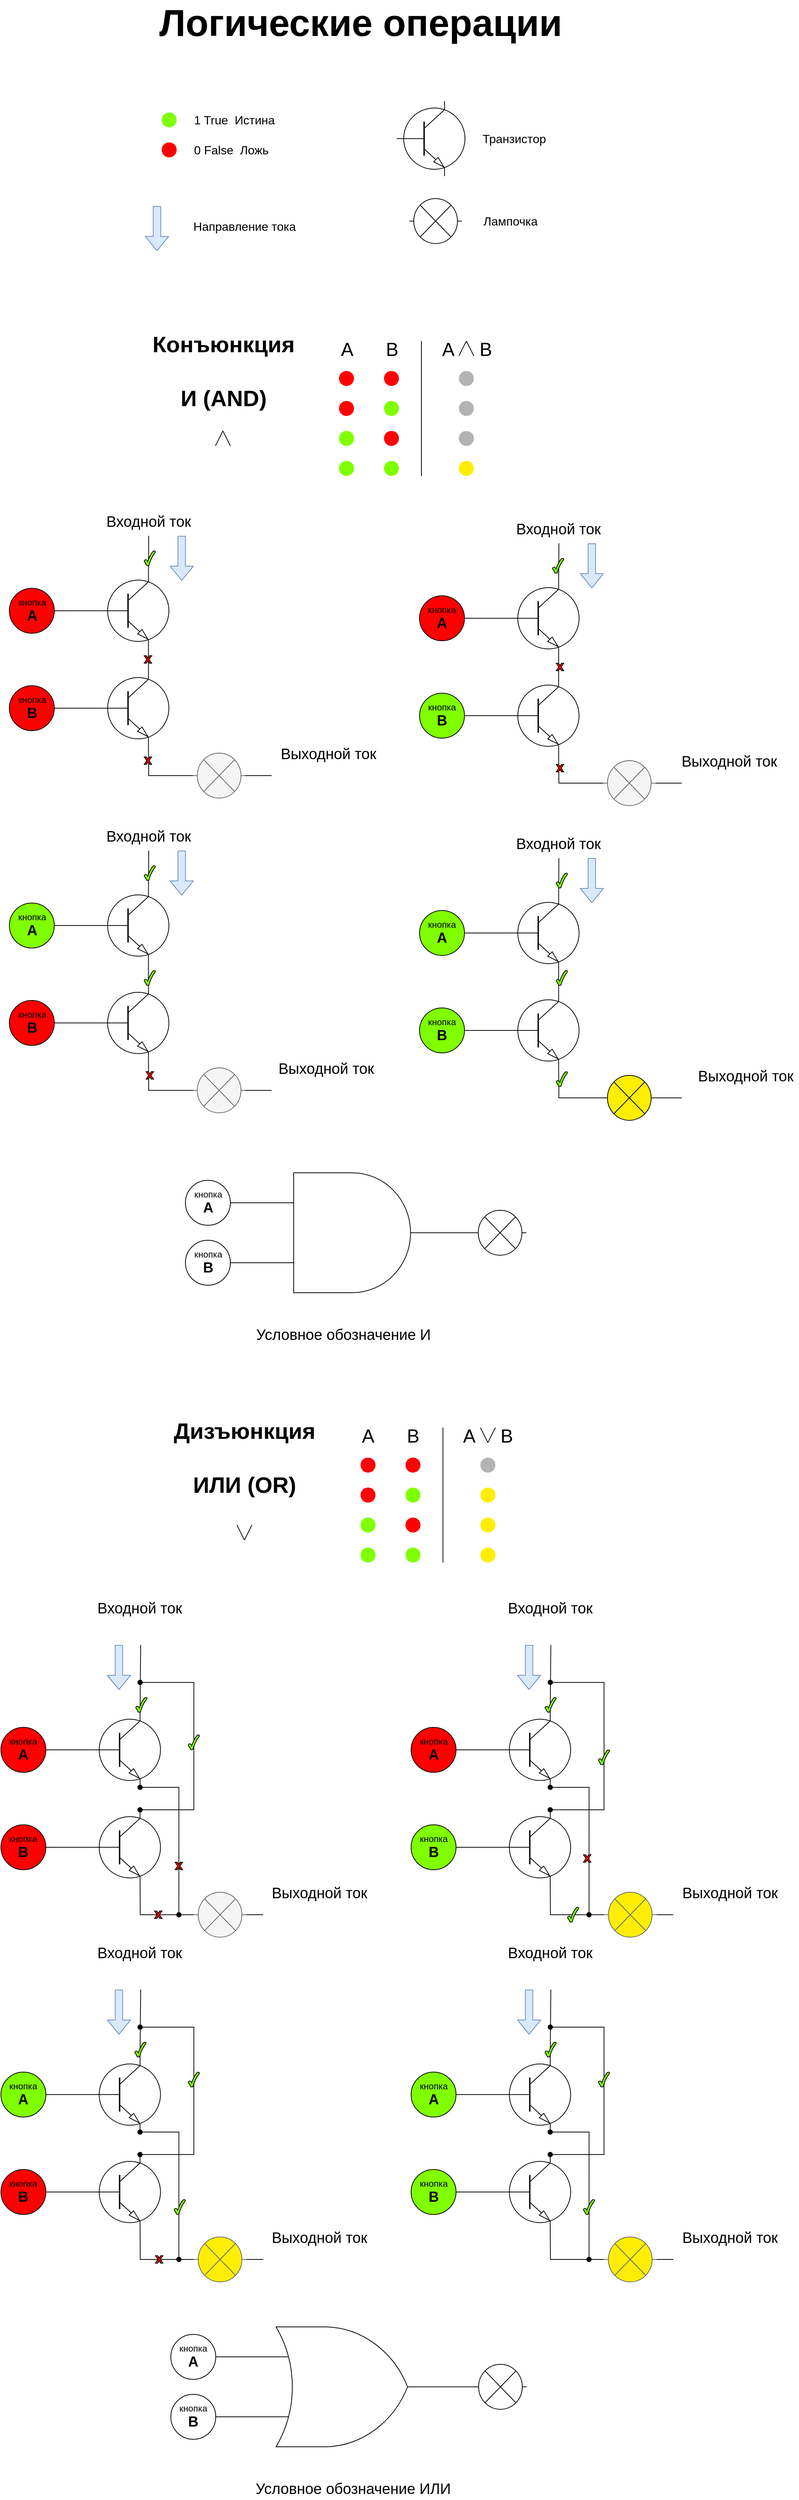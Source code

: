 <mxfile version="13.10.0" type="device"><diagram id="7fL9hTfj_1uJW5gsgRgF" name="Page-1"><mxGraphModel dx="1613" dy="2041" grid="1" gridSize="10" guides="1" tooltips="1" connect="1" arrows="1" fold="1" page="1" pageScale="1" pageWidth="850" pageHeight="1100" math="0" shadow="0"><root><mxCell id="0"/><mxCell id="1" parent="0"/><mxCell id="cm4_AN1GH-hQExaFuZxf-1" value="&lt;b&gt;&lt;font style=&quot;font-size: 50px&quot;&gt;Логические операции&lt;/font&gt;&lt;/b&gt;" style="text;html=1;align=center;verticalAlign=middle;resizable=0;points=[];autosize=1;" parent="1" vertex="1"><mxGeometry x="166.25" y="-180" width="550" height="30" as="geometry"/></mxCell><mxCell id="cm4_AN1GH-hQExaFuZxf-2" value="&lt;b style=&quot;font-size: 30px&quot;&gt;&lt;font style=&quot;font-size: 30px&quot;&gt;Дизъюнкция&lt;br&gt;&lt;br&gt;ИЛИ (OR)&lt;br&gt;&lt;/font&gt;&lt;/b&gt;" style="text;html=1;align=center;verticalAlign=middle;resizable=0;points=[];autosize=1;" parent="1" vertex="1"><mxGeometry x="186.25" y="1715" width="200" height="70" as="geometry"/></mxCell><mxCell id="cm4_AN1GH-hQExaFuZxf-6" value="" style="group" parent="1" vertex="1" connectable="0"><mxGeometry x="276.25" y="1840" width="20" height="20" as="geometry"/></mxCell><mxCell id="cm4_AN1GH-hQExaFuZxf-3" value="" style="endArrow=none;html=1;" parent="cm4_AN1GH-hQExaFuZxf-6" edge="1"><mxGeometry width="50" height="50" relative="1" as="geometry"><mxPoint as="sourcePoint"/><mxPoint x="10" y="20" as="targetPoint"/></mxGeometry></mxCell><mxCell id="cm4_AN1GH-hQExaFuZxf-5" value="" style="endArrow=none;html=1;" parent="cm4_AN1GH-hQExaFuZxf-6" edge="1"><mxGeometry width="50" height="50" relative="1" as="geometry"><mxPoint x="20" as="sourcePoint"/><mxPoint x="10" y="20" as="targetPoint"/></mxGeometry></mxCell><mxCell id="cm4_AN1GH-hQExaFuZxf-7" value="" style="ellipse;whiteSpace=wrap;html=1;aspect=fixed;strokeColor=none;fillColor=#FF0000;" parent="1" vertex="1"><mxGeometry x="441.25" y="1750" width="20" height="20" as="geometry"/></mxCell><mxCell id="cm4_AN1GH-hQExaFuZxf-8" value="" style="ellipse;whiteSpace=wrap;html=1;aspect=fixed;strokeColor=none;fillColor=#FF0000;" parent="1" vertex="1"><mxGeometry x="501.25" y="1750" width="20" height="20" as="geometry"/></mxCell><mxCell id="cm4_AN1GH-hQExaFuZxf-9" value="" style="ellipse;whiteSpace=wrap;html=1;aspect=fixed;strokeColor=none;fillColor=#FF0000;" parent="1" vertex="1"><mxGeometry x="441.25" y="1790" width="20" height="20" as="geometry"/></mxCell><mxCell id="cm4_AN1GH-hQExaFuZxf-10" value="" style="ellipse;whiteSpace=wrap;html=1;aspect=fixed;strokeColor=none;fillColor=#FF0000;" parent="1" vertex="1"><mxGeometry x="501.25" y="1830" width="20" height="20" as="geometry"/></mxCell><mxCell id="cm4_AN1GH-hQExaFuZxf-11" value="" style="ellipse;whiteSpace=wrap;html=1;aspect=fixed;strokeColor=none;fillColor=#80FF00;" parent="1" vertex="1"><mxGeometry x="501.25" y="1790" width="20" height="20" as="geometry"/></mxCell><mxCell id="cm4_AN1GH-hQExaFuZxf-12" value="" style="ellipse;whiteSpace=wrap;html=1;aspect=fixed;strokeColor=none;fillColor=#80FF00;" parent="1" vertex="1"><mxGeometry x="441.25" y="1830" width="20" height="20" as="geometry"/></mxCell><mxCell id="cm4_AN1GH-hQExaFuZxf-13" value="" style="ellipse;whiteSpace=wrap;html=1;aspect=fixed;strokeColor=none;fillColor=#80FF00;" parent="1" vertex="1"><mxGeometry x="501.25" y="1870" width="20" height="20" as="geometry"/></mxCell><mxCell id="cm4_AN1GH-hQExaFuZxf-14" value="" style="ellipse;whiteSpace=wrap;html=1;aspect=fixed;strokeColor=none;fillColor=#80FF00;" parent="1" vertex="1"><mxGeometry x="441.25" y="1870" width="20" height="20" as="geometry"/></mxCell><mxCell id="cm4_AN1GH-hQExaFuZxf-15" value="&lt;font style=&quot;font-size: 25px&quot;&gt;A&lt;/font&gt;" style="text;html=1;align=center;verticalAlign=middle;resizable=0;points=[];autosize=1;" parent="1" vertex="1"><mxGeometry x="436.25" y="1710" width="30" height="20" as="geometry"/></mxCell><mxCell id="cm4_AN1GH-hQExaFuZxf-16" value="&lt;font style=&quot;font-size: 25px&quot;&gt;B&lt;/font&gt;" style="text;html=1;align=center;verticalAlign=middle;resizable=0;points=[];autosize=1;" parent="1" vertex="1"><mxGeometry x="496.25" y="1710" width="30" height="20" as="geometry"/></mxCell><mxCell id="cm4_AN1GH-hQExaFuZxf-17" value="" style="endArrow=none;html=1;" parent="1" edge="1"><mxGeometry width="50" height="50" relative="1" as="geometry"><mxPoint x="551.25" y="1890" as="sourcePoint"/><mxPoint x="551.25" y="1710" as="targetPoint"/></mxGeometry></mxCell><mxCell id="cm4_AN1GH-hQExaFuZxf-18" value="" style="group" parent="1" vertex="1" connectable="0"><mxGeometry x="601.25" y="1710" width="20" height="20" as="geometry"/></mxCell><mxCell id="cm4_AN1GH-hQExaFuZxf-19" value="" style="endArrow=none;html=1;" parent="cm4_AN1GH-hQExaFuZxf-18" edge="1"><mxGeometry width="50" height="50" relative="1" as="geometry"><mxPoint as="sourcePoint"/><mxPoint x="10" y="20" as="targetPoint"/></mxGeometry></mxCell><mxCell id="cm4_AN1GH-hQExaFuZxf-20" value="" style="endArrow=none;html=1;" parent="cm4_AN1GH-hQExaFuZxf-18" edge="1"><mxGeometry width="50" height="50" relative="1" as="geometry"><mxPoint x="20" as="sourcePoint"/><mxPoint x="10" y="20" as="targetPoint"/></mxGeometry></mxCell><mxCell id="cm4_AN1GH-hQExaFuZxf-21" value="&lt;font style=&quot;font-size: 25px&quot;&gt;A&lt;/font&gt;" style="text;html=1;align=center;verticalAlign=middle;resizable=0;points=[];autosize=1;" parent="1" vertex="1"><mxGeometry x="571.25" y="1710" width="30" height="20" as="geometry"/></mxCell><mxCell id="cm4_AN1GH-hQExaFuZxf-22" value="&lt;font style=&quot;font-size: 25px&quot;&gt;B&lt;/font&gt;" style="text;html=1;align=center;verticalAlign=middle;resizable=0;points=[];autosize=1;" parent="1" vertex="1"><mxGeometry x="621.25" y="1710" width="30" height="20" as="geometry"/></mxCell><mxCell id="cm4_AN1GH-hQExaFuZxf-23" value="" style="ellipse;whiteSpace=wrap;html=1;aspect=fixed;strokeColor=none;fillColor=#B3B3B3;" parent="1" vertex="1"><mxGeometry x="601.25" y="1750" width="20" height="20" as="geometry"/></mxCell><mxCell id="cm4_AN1GH-hQExaFuZxf-24" value="" style="ellipse;whiteSpace=wrap;html=1;aspect=fixed;strokeColor=none;fillColor=#FFEE03;" parent="1" vertex="1"><mxGeometry x="601.25" y="1790" width="20" height="20" as="geometry"/></mxCell><mxCell id="cm4_AN1GH-hQExaFuZxf-25" value="" style="ellipse;whiteSpace=wrap;html=1;aspect=fixed;strokeColor=none;fillColor=#FFEE03;" parent="1" vertex="1"><mxGeometry x="601.25" y="1830" width="20" height="20" as="geometry"/></mxCell><mxCell id="cm4_AN1GH-hQExaFuZxf-26" value="" style="ellipse;whiteSpace=wrap;html=1;aspect=fixed;strokeColor=none;fillColor=#FFEE03;" parent="1" vertex="1"><mxGeometry x="601.25" y="1870" width="20" height="20" as="geometry"/></mxCell><mxCell id="cm4_AN1GH-hQExaFuZxf-27" value="&lt;b style=&quot;font-size: 30px&quot;&gt;&lt;font style=&quot;font-size: 30px&quot;&gt;Конъюнкция&lt;br&gt;&lt;br&gt;И (AND)&lt;br&gt;&lt;/font&gt;&lt;/b&gt;" style="text;html=1;align=center;verticalAlign=middle;resizable=0;points=[];autosize=1;" parent="1" vertex="1"><mxGeometry x="152.5" y="265" width="210" height="70" as="geometry"/></mxCell><mxCell id="cm4_AN1GH-hQExaFuZxf-31" value="" style="ellipse;whiteSpace=wrap;html=1;aspect=fixed;strokeColor=none;fillColor=#FF0000;" parent="1" vertex="1"><mxGeometry x="412.5" y="300" width="20" height="20" as="geometry"/></mxCell><mxCell id="cm4_AN1GH-hQExaFuZxf-32" value="" style="ellipse;whiteSpace=wrap;html=1;aspect=fixed;strokeColor=none;fillColor=#FF0000;" parent="1" vertex="1"><mxGeometry x="472.5" y="300" width="20" height="20" as="geometry"/></mxCell><mxCell id="cm4_AN1GH-hQExaFuZxf-33" value="" style="ellipse;whiteSpace=wrap;html=1;aspect=fixed;strokeColor=none;fillColor=#FF0000;" parent="1" vertex="1"><mxGeometry x="412.5" y="340" width="20" height="20" as="geometry"/></mxCell><mxCell id="cm4_AN1GH-hQExaFuZxf-34" value="" style="ellipse;whiteSpace=wrap;html=1;aspect=fixed;strokeColor=none;fillColor=#FF0000;" parent="1" vertex="1"><mxGeometry x="472.5" y="380" width="20" height="20" as="geometry"/></mxCell><mxCell id="cm4_AN1GH-hQExaFuZxf-35" value="" style="ellipse;whiteSpace=wrap;html=1;aspect=fixed;strokeColor=none;fillColor=#80FF00;" parent="1" vertex="1"><mxGeometry x="472.5" y="340" width="20" height="20" as="geometry"/></mxCell><mxCell id="cm4_AN1GH-hQExaFuZxf-36" value="" style="ellipse;whiteSpace=wrap;html=1;aspect=fixed;strokeColor=none;fillColor=#80FF00;" parent="1" vertex="1"><mxGeometry x="412.5" y="380" width="20" height="20" as="geometry"/></mxCell><mxCell id="cm4_AN1GH-hQExaFuZxf-37" value="" style="ellipse;whiteSpace=wrap;html=1;aspect=fixed;strokeColor=none;fillColor=#80FF00;" parent="1" vertex="1"><mxGeometry x="472.5" y="420" width="20" height="20" as="geometry"/></mxCell><mxCell id="cm4_AN1GH-hQExaFuZxf-38" value="" style="ellipse;whiteSpace=wrap;html=1;aspect=fixed;strokeColor=none;fillColor=#80FF00;" parent="1" vertex="1"><mxGeometry x="412.5" y="420" width="20" height="20" as="geometry"/></mxCell><mxCell id="cm4_AN1GH-hQExaFuZxf-39" value="&lt;font style=&quot;font-size: 25px&quot;&gt;A&lt;/font&gt;" style="text;html=1;align=center;verticalAlign=middle;resizable=0;points=[];autosize=1;" parent="1" vertex="1"><mxGeometry x="407.5" y="260" width="30" height="20" as="geometry"/></mxCell><mxCell id="cm4_AN1GH-hQExaFuZxf-40" value="&lt;font style=&quot;font-size: 25px&quot;&gt;B&lt;/font&gt;" style="text;html=1;align=center;verticalAlign=middle;resizable=0;points=[];autosize=1;" parent="1" vertex="1"><mxGeometry x="467.5" y="260" width="30" height="20" as="geometry"/></mxCell><mxCell id="cm4_AN1GH-hQExaFuZxf-41" value="" style="endArrow=none;html=1;" parent="1" edge="1"><mxGeometry width="50" height="50" relative="1" as="geometry"><mxPoint x="522.5" y="440" as="sourcePoint"/><mxPoint x="522.5" y="260" as="targetPoint"/></mxGeometry></mxCell><mxCell id="cm4_AN1GH-hQExaFuZxf-45" value="&lt;font style=&quot;font-size: 25px&quot;&gt;A&lt;/font&gt;" style="text;html=1;align=center;verticalAlign=middle;resizable=0;points=[];autosize=1;" parent="1" vertex="1"><mxGeometry x="542.5" y="260" width="30" height="20" as="geometry"/></mxCell><mxCell id="cm4_AN1GH-hQExaFuZxf-46" value="&lt;font style=&quot;font-size: 25px&quot;&gt;B&lt;/font&gt;" style="text;html=1;align=center;verticalAlign=middle;resizable=0;points=[];autosize=1;" parent="1" vertex="1"><mxGeometry x="592.5" y="260" width="30" height="20" as="geometry"/></mxCell><mxCell id="cm4_AN1GH-hQExaFuZxf-47" value="" style="ellipse;whiteSpace=wrap;html=1;aspect=fixed;strokeColor=none;fillColor=#B3B3B3;" parent="1" vertex="1"><mxGeometry x="572.5" y="300" width="20" height="20" as="geometry"/></mxCell><mxCell id="cm4_AN1GH-hQExaFuZxf-48" value="" style="ellipse;whiteSpace=wrap;html=1;aspect=fixed;strokeColor=none;fillColor=#B3B3B3;" parent="1" vertex="1"><mxGeometry x="572.5" y="340" width="20" height="20" as="geometry"/></mxCell><mxCell id="cm4_AN1GH-hQExaFuZxf-49" value="" style="ellipse;whiteSpace=wrap;html=1;aspect=fixed;strokeColor=none;fillColor=#B3B3B3;" parent="1" vertex="1"><mxGeometry x="572.5" y="380" width="20" height="20" as="geometry"/></mxCell><mxCell id="cm4_AN1GH-hQExaFuZxf-50" value="" style="ellipse;whiteSpace=wrap;html=1;aspect=fixed;strokeColor=none;fillColor=#FFEE03;" parent="1" vertex="1"><mxGeometry x="572.5" y="420" width="20" height="20" as="geometry"/></mxCell><mxCell id="cm4_AN1GH-hQExaFuZxf-53" value="" style="group" parent="1" vertex="1" connectable="0"><mxGeometry x="247.5" y="380" width="20" height="20" as="geometry"/></mxCell><mxCell id="cm4_AN1GH-hQExaFuZxf-51" value="" style="endArrow=none;html=1;" parent="cm4_AN1GH-hQExaFuZxf-53" edge="1"><mxGeometry width="50" height="50" relative="1" as="geometry"><mxPoint x="10" as="sourcePoint"/><mxPoint y="20" as="targetPoint"/></mxGeometry></mxCell><mxCell id="cm4_AN1GH-hQExaFuZxf-52" value="" style="endArrow=none;html=1;" parent="cm4_AN1GH-hQExaFuZxf-53" edge="1"><mxGeometry width="50" height="50" relative="1" as="geometry"><mxPoint x="10" as="sourcePoint"/><mxPoint x="20" y="20" as="targetPoint"/></mxGeometry></mxCell><mxCell id="cm4_AN1GH-hQExaFuZxf-54" value="" style="group" parent="1" vertex="1" connectable="0"><mxGeometry x="572.5" y="260" width="20" height="20" as="geometry"/></mxCell><mxCell id="cm4_AN1GH-hQExaFuZxf-55" value="" style="endArrow=none;html=1;" parent="cm4_AN1GH-hQExaFuZxf-54" edge="1"><mxGeometry width="50" height="50" relative="1" as="geometry"><mxPoint x="10" as="sourcePoint"/><mxPoint y="20" as="targetPoint"/></mxGeometry></mxCell><mxCell id="cm4_AN1GH-hQExaFuZxf-56" value="" style="endArrow=none;html=1;" parent="cm4_AN1GH-hQExaFuZxf-54" edge="1"><mxGeometry width="50" height="50" relative="1" as="geometry"><mxPoint x="10" as="sourcePoint"/><mxPoint x="20" y="20" as="targetPoint"/></mxGeometry></mxCell><mxCell id="cm4_AN1GH-hQExaFuZxf-63" style="rounded=0;orthogonalLoop=1;jettySize=auto;html=1;exitX=0.7;exitY=0;exitDx=0;exitDy=0;exitPerimeter=0;endArrow=none;endFill=0;" parent="1" source="cm4_AN1GH-hQExaFuZxf-59" edge="1"><mxGeometry relative="1" as="geometry"><mxPoint x="158.5" y="520" as="targetPoint"/></mxGeometry></mxCell><mxCell id="cm4_AN1GH-hQExaFuZxf-59" value="" style="verticalLabelPosition=bottom;shadow=0;dashed=0;align=center;html=1;verticalAlign=top;shape=mxgraph.electrical.transistors.npn_transistor_1;" parent="1" vertex="1"><mxGeometry x="92.5" y="570" width="95" height="100" as="geometry"/></mxCell><mxCell id="cm4_AN1GH-hQExaFuZxf-61" style="edgeStyle=orthogonalEdgeStyle;rounded=0;orthogonalLoop=1;jettySize=auto;html=1;exitX=1;exitY=0.5;exitDx=0;exitDy=0;entryX=0;entryY=0.5;entryDx=0;entryDy=0;entryPerimeter=0;endArrow=none;endFill=0;" parent="1" source="cm4_AN1GH-hQExaFuZxf-60" target="cm4_AN1GH-hQExaFuZxf-59" edge="1"><mxGeometry relative="1" as="geometry"/></mxCell><mxCell id="cm4_AN1GH-hQExaFuZxf-60" value="кнопка&lt;br&gt;&lt;font style=&quot;font-size: 19px&quot;&gt;&lt;b&gt;А&lt;/b&gt;&lt;/font&gt;" style="ellipse;whiteSpace=wrap;html=1;aspect=fixed;fillColor=#FF0000;" parent="1" vertex="1"><mxGeometry x="-27.5" y="590" width="60" height="60" as="geometry"/></mxCell><mxCell id="cm4_AN1GH-hQExaFuZxf-65" value="кнопка&lt;br&gt;&lt;span style=&quot;font-size: 19px&quot;&gt;&lt;b&gt;B&lt;/b&gt;&lt;/span&gt;" style="ellipse;whiteSpace=wrap;html=1;aspect=fixed;fillColor=#FF0000;" parent="1" vertex="1"><mxGeometry x="-27.5" y="720" width="60" height="60" as="geometry"/></mxCell><mxCell id="cm4_AN1GH-hQExaFuZxf-67" style="edgeStyle=none;rounded=0;orthogonalLoop=1;jettySize=auto;html=1;exitX=0.7;exitY=0;exitDx=0;exitDy=0;exitPerimeter=0;entryX=0.7;entryY=1;entryDx=0;entryDy=0;entryPerimeter=0;endArrow=none;endFill=0;" parent="1" source="cm4_AN1GH-hQExaFuZxf-66" target="cm4_AN1GH-hQExaFuZxf-59" edge="1"><mxGeometry relative="1" as="geometry"/></mxCell><mxCell id="cm4_AN1GH-hQExaFuZxf-68" style="edgeStyle=none;rounded=0;orthogonalLoop=1;jettySize=auto;html=1;exitX=0;exitY=0.5;exitDx=0;exitDy=0;exitPerimeter=0;entryX=1;entryY=0.5;entryDx=0;entryDy=0;endArrow=none;endFill=0;" parent="1" source="cm4_AN1GH-hQExaFuZxf-66" target="cm4_AN1GH-hQExaFuZxf-65" edge="1"><mxGeometry relative="1" as="geometry"/></mxCell><mxCell id="cm4_AN1GH-hQExaFuZxf-97" style="edgeStyle=none;rounded=0;orthogonalLoop=1;jettySize=auto;html=1;exitX=0.7;exitY=1;exitDx=0;exitDy=0;exitPerimeter=0;endArrow=none;endFill=0;entryX=0;entryY=0.5;entryDx=0;entryDy=0;entryPerimeter=0;" parent="1" source="cm4_AN1GH-hQExaFuZxf-66" target="cm4_AN1GH-hQExaFuZxf-96" edge="1"><mxGeometry relative="1" as="geometry"><mxPoint x="152.5" y="1090" as="targetPoint"/><Array as="points"><mxPoint x="158.5" y="840"/></Array></mxGeometry></mxCell><mxCell id="cm4_AN1GH-hQExaFuZxf-66" value="" style="verticalLabelPosition=bottom;shadow=0;dashed=0;align=center;html=1;verticalAlign=top;shape=mxgraph.electrical.transistors.npn_transistor_1;" parent="1" vertex="1"><mxGeometry x="92.5" y="700" width="95" height="100" as="geometry"/></mxCell><mxCell id="cm4_AN1GH-hQExaFuZxf-69" value="" style="endArrow=classic;html=1;shape=flexArrow;fillColor=#dae8fc;strokeColor=#6c8ebf;" parent="1" edge="1"><mxGeometry width="50" height="50" relative="1" as="geometry"><mxPoint x="202.5" y="520" as="sourcePoint"/><mxPoint x="202.5" y="580" as="targetPoint"/></mxGeometry></mxCell><mxCell id="cm4_AN1GH-hQExaFuZxf-98" style="edgeStyle=none;rounded=0;orthogonalLoop=1;jettySize=auto;html=1;exitX=1;exitY=0.5;exitDx=0;exitDy=0;exitPerimeter=0;endArrow=none;endFill=0;" parent="1" source="cm4_AN1GH-hQExaFuZxf-96" edge="1"><mxGeometry relative="1" as="geometry"><mxPoint x="322.5" y="840" as="targetPoint"/></mxGeometry></mxCell><mxCell id="cm4_AN1GH-hQExaFuZxf-96" value="" style="pointerEvents=1;verticalLabelPosition=bottom;shadow=0;dashed=0;align=center;html=1;verticalAlign=top;shape=mxgraph.electrical.miscellaneous.light_bulb;fillColor=#f5f5f5;strokeColor=#666666;fontColor=#333333;" parent="1" vertex="1"><mxGeometry x="217.5" y="810" width="70" height="60" as="geometry"/></mxCell><mxCell id="cm4_AN1GH-hQExaFuZxf-103" value="&lt;font style=&quot;font-size: 20px&quot;&gt;Входной ток&lt;/font&gt;" style="text;html=1;align=center;verticalAlign=middle;resizable=0;points=[];autosize=1;" parent="1" vertex="1"><mxGeometry x="92.5" y="490" width="130" height="20" as="geometry"/></mxCell><mxCell id="cm4_AN1GH-hQExaFuZxf-104" value="&lt;font style=&quot;font-size: 20px&quot;&gt;Выходной ток&lt;/font&gt;" style="text;html=1;align=center;verticalAlign=middle;resizable=0;points=[];autosize=1;" parent="1" vertex="1"><mxGeometry x="327.5" y="800" width="140" height="20" as="geometry"/></mxCell><mxCell id="cm4_AN1GH-hQExaFuZxf-105" style="rounded=0;orthogonalLoop=1;jettySize=auto;html=1;exitX=0.7;exitY=0;exitDx=0;exitDy=0;exitPerimeter=0;endArrow=none;endFill=0;" parent="1" source="cm4_AN1GH-hQExaFuZxf-106" edge="1"><mxGeometry relative="1" as="geometry"><mxPoint x="706" y="530" as="targetPoint"/></mxGeometry></mxCell><mxCell id="cm4_AN1GH-hQExaFuZxf-106" value="" style="verticalLabelPosition=bottom;shadow=0;dashed=0;align=center;html=1;verticalAlign=top;shape=mxgraph.electrical.transistors.npn_transistor_1;" parent="1" vertex="1"><mxGeometry x="640" y="580" width="95" height="100" as="geometry"/></mxCell><mxCell id="cm4_AN1GH-hQExaFuZxf-107" style="edgeStyle=orthogonalEdgeStyle;rounded=0;orthogonalLoop=1;jettySize=auto;html=1;exitX=1;exitY=0.5;exitDx=0;exitDy=0;entryX=0;entryY=0.5;entryDx=0;entryDy=0;entryPerimeter=0;endArrow=none;endFill=0;" parent="1" source="cm4_AN1GH-hQExaFuZxf-108" target="cm4_AN1GH-hQExaFuZxf-106" edge="1"><mxGeometry relative="1" as="geometry"/></mxCell><mxCell id="cm4_AN1GH-hQExaFuZxf-108" value="кнопка&lt;br&gt;&lt;font style=&quot;font-size: 19px&quot;&gt;&lt;b&gt;А&lt;/b&gt;&lt;/font&gt;" style="ellipse;whiteSpace=wrap;html=1;aspect=fixed;fillColor=#FF0000;" parent="1" vertex="1"><mxGeometry x="520" y="600" width="60" height="60" as="geometry"/></mxCell><mxCell id="cm4_AN1GH-hQExaFuZxf-109" value="кнопка&lt;br&gt;&lt;span style=&quot;font-size: 19px&quot;&gt;&lt;b&gt;B&lt;/b&gt;&lt;/span&gt;" style="ellipse;whiteSpace=wrap;html=1;aspect=fixed;fillColor=#80FF00;" parent="1" vertex="1"><mxGeometry x="520" y="730" width="60" height="60" as="geometry"/></mxCell><mxCell id="cm4_AN1GH-hQExaFuZxf-110" style="edgeStyle=none;rounded=0;orthogonalLoop=1;jettySize=auto;html=1;exitX=0.7;exitY=0;exitDx=0;exitDy=0;exitPerimeter=0;entryX=0.7;entryY=1;entryDx=0;entryDy=0;entryPerimeter=0;endArrow=none;endFill=0;" parent="1" source="cm4_AN1GH-hQExaFuZxf-113" target="cm4_AN1GH-hQExaFuZxf-106" edge="1"><mxGeometry relative="1" as="geometry"/></mxCell><mxCell id="cm4_AN1GH-hQExaFuZxf-111" style="edgeStyle=none;rounded=0;orthogonalLoop=1;jettySize=auto;html=1;exitX=0;exitY=0.5;exitDx=0;exitDy=0;exitPerimeter=0;entryX=1;entryY=0.5;entryDx=0;entryDy=0;endArrow=none;endFill=0;" parent="1" source="cm4_AN1GH-hQExaFuZxf-113" target="cm4_AN1GH-hQExaFuZxf-109" edge="1"><mxGeometry relative="1" as="geometry"/></mxCell><mxCell id="cm4_AN1GH-hQExaFuZxf-112" style="edgeStyle=none;rounded=0;orthogonalLoop=1;jettySize=auto;html=1;exitX=0.7;exitY=1;exitDx=0;exitDy=0;exitPerimeter=0;endArrow=none;endFill=0;entryX=0;entryY=0.5;entryDx=0;entryDy=0;entryPerimeter=0;" parent="1" source="cm4_AN1GH-hQExaFuZxf-113" target="cm4_AN1GH-hQExaFuZxf-117" edge="1"><mxGeometry relative="1" as="geometry"><mxPoint x="700" y="1100" as="targetPoint"/><Array as="points"><mxPoint x="706" y="850"/></Array></mxGeometry></mxCell><mxCell id="cm4_AN1GH-hQExaFuZxf-113" value="" style="verticalLabelPosition=bottom;shadow=0;dashed=0;align=center;html=1;verticalAlign=top;shape=mxgraph.electrical.transistors.npn_transistor_1;" parent="1" vertex="1"><mxGeometry x="640.0" y="710" width="95" height="100" as="geometry"/></mxCell><mxCell id="cm4_AN1GH-hQExaFuZxf-114" value="" style="endArrow=classic;html=1;shape=flexArrow;fillColor=#dae8fc;strokeColor=#6c8ebf;" parent="1" edge="1"><mxGeometry width="50" height="50" relative="1" as="geometry"><mxPoint x="750" y="530" as="sourcePoint"/><mxPoint x="750" y="590" as="targetPoint"/></mxGeometry></mxCell><mxCell id="cm4_AN1GH-hQExaFuZxf-116" style="edgeStyle=none;rounded=0;orthogonalLoop=1;jettySize=auto;html=1;exitX=1;exitY=0.5;exitDx=0;exitDy=0;exitPerimeter=0;endArrow=none;endFill=0;" parent="1" source="cm4_AN1GH-hQExaFuZxf-117" edge="1"><mxGeometry relative="1" as="geometry"><mxPoint x="870" y="850" as="targetPoint"/></mxGeometry></mxCell><mxCell id="cm4_AN1GH-hQExaFuZxf-117" value="" style="pointerEvents=1;verticalLabelPosition=bottom;shadow=0;dashed=0;align=center;html=1;verticalAlign=top;shape=mxgraph.electrical.miscellaneous.light_bulb;strokeColor=#666666;fillColor=#f5f5f5;fontColor=#333333;" parent="1" vertex="1"><mxGeometry x="765" y="820" width="70" height="60" as="geometry"/></mxCell><mxCell id="cm4_AN1GH-hQExaFuZxf-119" value="&lt;font style=&quot;font-size: 20px&quot;&gt;Входной ток&lt;/font&gt;" style="text;html=1;align=center;verticalAlign=middle;resizable=0;points=[];autosize=1;" parent="1" vertex="1"><mxGeometry x="640" y="500" width="130" height="20" as="geometry"/></mxCell><mxCell id="cm4_AN1GH-hQExaFuZxf-120" value="&lt;font style=&quot;font-size: 20px&quot;&gt;Выходной ток&lt;/font&gt;" style="text;html=1;align=center;verticalAlign=middle;resizable=0;points=[];autosize=1;" parent="1" vertex="1"><mxGeometry x="862.5" y="810" width="140" height="20" as="geometry"/></mxCell><mxCell id="cm4_AN1GH-hQExaFuZxf-153" style="rounded=0;orthogonalLoop=1;jettySize=auto;html=1;exitX=0.7;exitY=0;exitDx=0;exitDy=0;exitPerimeter=0;endArrow=none;endFill=0;" parent="1" source="cm4_AN1GH-hQExaFuZxf-154" edge="1"><mxGeometry relative="1" as="geometry"><mxPoint x="158.5" y="940" as="targetPoint"/></mxGeometry></mxCell><mxCell id="cm4_AN1GH-hQExaFuZxf-154" value="" style="verticalLabelPosition=bottom;shadow=0;dashed=0;align=center;html=1;verticalAlign=top;shape=mxgraph.electrical.transistors.npn_transistor_1;" parent="1" vertex="1"><mxGeometry x="92.5" y="990" width="95" height="100" as="geometry"/></mxCell><mxCell id="cm4_AN1GH-hQExaFuZxf-155" style="edgeStyle=orthogonalEdgeStyle;rounded=0;orthogonalLoop=1;jettySize=auto;html=1;exitX=1;exitY=0.5;exitDx=0;exitDy=0;entryX=0;entryY=0.5;entryDx=0;entryDy=0;entryPerimeter=0;endArrow=none;endFill=0;" parent="1" source="cm4_AN1GH-hQExaFuZxf-156" target="cm4_AN1GH-hQExaFuZxf-154" edge="1"><mxGeometry relative="1" as="geometry"/></mxCell><mxCell id="cm4_AN1GH-hQExaFuZxf-156" value="кнопка&lt;br&gt;&lt;font style=&quot;font-size: 19px&quot;&gt;&lt;b&gt;А&lt;/b&gt;&lt;/font&gt;" style="ellipse;whiteSpace=wrap;html=1;aspect=fixed;fillColor=#80FF00;" parent="1" vertex="1"><mxGeometry x="-27.5" y="1010" width="60" height="60" as="geometry"/></mxCell><mxCell id="cm4_AN1GH-hQExaFuZxf-157" value="кнопка&lt;br&gt;&lt;span style=&quot;font-size: 19px&quot;&gt;&lt;b&gt;B&lt;/b&gt;&lt;/span&gt;" style="ellipse;whiteSpace=wrap;html=1;aspect=fixed;fillColor=#FF0000;" parent="1" vertex="1"><mxGeometry x="-27.5" y="1140" width="60" height="60" as="geometry"/></mxCell><mxCell id="cm4_AN1GH-hQExaFuZxf-158" style="edgeStyle=none;rounded=0;orthogonalLoop=1;jettySize=auto;html=1;exitX=0.7;exitY=0;exitDx=0;exitDy=0;exitPerimeter=0;entryX=0.7;entryY=1;entryDx=0;entryDy=0;entryPerimeter=0;endArrow=none;endFill=0;" parent="1" source="cm4_AN1GH-hQExaFuZxf-161" target="cm4_AN1GH-hQExaFuZxf-154" edge="1"><mxGeometry relative="1" as="geometry"/></mxCell><mxCell id="cm4_AN1GH-hQExaFuZxf-159" style="edgeStyle=none;rounded=0;orthogonalLoop=1;jettySize=auto;html=1;exitX=0;exitY=0.5;exitDx=0;exitDy=0;exitPerimeter=0;entryX=1;entryY=0.5;entryDx=0;entryDy=0;endArrow=none;endFill=0;" parent="1" source="cm4_AN1GH-hQExaFuZxf-161" target="cm4_AN1GH-hQExaFuZxf-157" edge="1"><mxGeometry relative="1" as="geometry"/></mxCell><mxCell id="cm4_AN1GH-hQExaFuZxf-160" style="edgeStyle=none;rounded=0;orthogonalLoop=1;jettySize=auto;html=1;exitX=0.7;exitY=1;exitDx=0;exitDy=0;exitPerimeter=0;endArrow=none;endFill=0;entryX=0;entryY=0.5;entryDx=0;entryDy=0;entryPerimeter=0;" parent="1" source="cm4_AN1GH-hQExaFuZxf-161" target="cm4_AN1GH-hQExaFuZxf-165" edge="1"><mxGeometry relative="1" as="geometry"><mxPoint x="152.5" y="1510" as="targetPoint"/><Array as="points"><mxPoint x="158.5" y="1260"/></Array></mxGeometry></mxCell><mxCell id="cm4_AN1GH-hQExaFuZxf-161" value="" style="verticalLabelPosition=bottom;shadow=0;dashed=0;align=center;html=1;verticalAlign=top;shape=mxgraph.electrical.transistors.npn_transistor_1;" parent="1" vertex="1"><mxGeometry x="92.5" y="1120" width="95" height="100" as="geometry"/></mxCell><mxCell id="cm4_AN1GH-hQExaFuZxf-162" value="" style="endArrow=classic;html=1;shape=flexArrow;fillColor=#dae8fc;strokeColor=#6c8ebf;" parent="1" edge="1"><mxGeometry width="50" height="50" relative="1" as="geometry"><mxPoint x="202.5" y="940" as="sourcePoint"/><mxPoint x="202.5" y="1000" as="targetPoint"/></mxGeometry></mxCell><mxCell id="cm4_AN1GH-hQExaFuZxf-164" style="edgeStyle=none;rounded=0;orthogonalLoop=1;jettySize=auto;html=1;exitX=1;exitY=0.5;exitDx=0;exitDy=0;exitPerimeter=0;endArrow=none;endFill=0;" parent="1" source="cm4_AN1GH-hQExaFuZxf-165" edge="1"><mxGeometry relative="1" as="geometry"><mxPoint x="322.5" y="1260" as="targetPoint"/></mxGeometry></mxCell><mxCell id="cm4_AN1GH-hQExaFuZxf-165" value="" style="pointerEvents=1;verticalLabelPosition=bottom;shadow=0;dashed=0;align=center;html=1;verticalAlign=top;shape=mxgraph.electrical.miscellaneous.light_bulb;strokeColor=#666666;fillColor=#f5f5f5;fontColor=#333333;" parent="1" vertex="1"><mxGeometry x="217.5" y="1230" width="70" height="60" as="geometry"/></mxCell><mxCell id="cm4_AN1GH-hQExaFuZxf-167" value="&lt;font style=&quot;font-size: 20px&quot;&gt;Входной ток&lt;/font&gt;" style="text;html=1;align=center;verticalAlign=middle;resizable=0;points=[];autosize=1;" parent="1" vertex="1"><mxGeometry x="92.5" y="910" width="130" height="20" as="geometry"/></mxCell><mxCell id="cm4_AN1GH-hQExaFuZxf-168" value="&lt;font style=&quot;font-size: 20px&quot;&gt;Выходной ток&lt;/font&gt;" style="text;html=1;align=center;verticalAlign=middle;resizable=0;points=[];autosize=1;" parent="1" vertex="1"><mxGeometry x="325" y="1220" width="140" height="20" as="geometry"/></mxCell><mxCell id="cm4_AN1GH-hQExaFuZxf-169" style="rounded=0;orthogonalLoop=1;jettySize=auto;html=1;exitX=0.7;exitY=0;exitDx=0;exitDy=0;exitPerimeter=0;endArrow=none;endFill=0;" parent="1" source="cm4_AN1GH-hQExaFuZxf-170" edge="1"><mxGeometry relative="1" as="geometry"><mxPoint x="706" y="950" as="targetPoint"/></mxGeometry></mxCell><mxCell id="cm4_AN1GH-hQExaFuZxf-170" value="" style="verticalLabelPosition=bottom;shadow=0;dashed=0;align=center;html=1;verticalAlign=top;shape=mxgraph.electrical.transistors.npn_transistor_1;" parent="1" vertex="1"><mxGeometry x="640" y="1000" width="95" height="100" as="geometry"/></mxCell><mxCell id="cm4_AN1GH-hQExaFuZxf-171" style="edgeStyle=orthogonalEdgeStyle;rounded=0;orthogonalLoop=1;jettySize=auto;html=1;exitX=1;exitY=0.5;exitDx=0;exitDy=0;entryX=0;entryY=0.5;entryDx=0;entryDy=0;entryPerimeter=0;endArrow=none;endFill=0;" parent="1" source="cm4_AN1GH-hQExaFuZxf-172" target="cm4_AN1GH-hQExaFuZxf-170" edge="1"><mxGeometry relative="1" as="geometry"/></mxCell><mxCell id="cm4_AN1GH-hQExaFuZxf-172" value="кнопка&lt;br&gt;&lt;font style=&quot;font-size: 19px&quot;&gt;&lt;b&gt;А&lt;/b&gt;&lt;/font&gt;" style="ellipse;whiteSpace=wrap;html=1;aspect=fixed;fillColor=#80FF00;" parent="1" vertex="1"><mxGeometry x="520" y="1020" width="60" height="60" as="geometry"/></mxCell><mxCell id="cm4_AN1GH-hQExaFuZxf-173" value="кнопка&lt;br&gt;&lt;span style=&quot;font-size: 19px&quot;&gt;&lt;b&gt;B&lt;/b&gt;&lt;/span&gt;" style="ellipse;whiteSpace=wrap;html=1;aspect=fixed;fillColor=#80FF00;" parent="1" vertex="1"><mxGeometry x="520" y="1150" width="60" height="60" as="geometry"/></mxCell><mxCell id="cm4_AN1GH-hQExaFuZxf-174" style="edgeStyle=none;rounded=0;orthogonalLoop=1;jettySize=auto;html=1;exitX=0.7;exitY=0;exitDx=0;exitDy=0;exitPerimeter=0;entryX=0.7;entryY=1;entryDx=0;entryDy=0;entryPerimeter=0;endArrow=none;endFill=0;" parent="1" source="cm4_AN1GH-hQExaFuZxf-177" target="cm4_AN1GH-hQExaFuZxf-170" edge="1"><mxGeometry relative="1" as="geometry"/></mxCell><mxCell id="cm4_AN1GH-hQExaFuZxf-175" style="edgeStyle=none;rounded=0;orthogonalLoop=1;jettySize=auto;html=1;exitX=0;exitY=0.5;exitDx=0;exitDy=0;exitPerimeter=0;entryX=1;entryY=0.5;entryDx=0;entryDy=0;endArrow=none;endFill=0;" parent="1" source="cm4_AN1GH-hQExaFuZxf-177" target="cm4_AN1GH-hQExaFuZxf-173" edge="1"><mxGeometry relative="1" as="geometry"/></mxCell><mxCell id="cm4_AN1GH-hQExaFuZxf-176" style="edgeStyle=none;rounded=0;orthogonalLoop=1;jettySize=auto;html=1;exitX=0.7;exitY=1;exitDx=0;exitDy=0;exitPerimeter=0;endArrow=none;endFill=0;entryX=0;entryY=0.5;entryDx=0;entryDy=0;entryPerimeter=0;" parent="1" source="cm4_AN1GH-hQExaFuZxf-177" target="cm4_AN1GH-hQExaFuZxf-181" edge="1"><mxGeometry relative="1" as="geometry"><mxPoint x="700" y="1520" as="targetPoint"/><Array as="points"><mxPoint x="706" y="1270"/></Array></mxGeometry></mxCell><mxCell id="cm4_AN1GH-hQExaFuZxf-177" value="" style="verticalLabelPosition=bottom;shadow=0;dashed=0;align=center;html=1;verticalAlign=top;shape=mxgraph.electrical.transistors.npn_transistor_1;" parent="1" vertex="1"><mxGeometry x="640.0" y="1130" width="95" height="100" as="geometry"/></mxCell><mxCell id="cm4_AN1GH-hQExaFuZxf-178" value="" style="endArrow=classic;html=1;shape=flexArrow;fillColor=#dae8fc;strokeColor=#6c8ebf;" parent="1" edge="1"><mxGeometry width="50" height="50" relative="1" as="geometry"><mxPoint x="750" y="950" as="sourcePoint"/><mxPoint x="750" y="1010" as="targetPoint"/></mxGeometry></mxCell><mxCell id="cm4_AN1GH-hQExaFuZxf-180" style="edgeStyle=none;rounded=0;orthogonalLoop=1;jettySize=auto;html=1;exitX=1;exitY=0.5;exitDx=0;exitDy=0;exitPerimeter=0;endArrow=none;endFill=0;" parent="1" source="cm4_AN1GH-hQExaFuZxf-181" edge="1"><mxGeometry relative="1" as="geometry"><mxPoint x="870" y="1270" as="targetPoint"/></mxGeometry></mxCell><mxCell id="cm4_AN1GH-hQExaFuZxf-181" value="" style="pointerEvents=1;verticalLabelPosition=bottom;shadow=0;dashed=0;align=center;html=1;verticalAlign=top;shape=mxgraph.electrical.miscellaneous.light_bulb;strokeColor=#000000;fillColor=#FFEE03;" parent="1" vertex="1"><mxGeometry x="765" y="1240" width="70" height="60" as="geometry"/></mxCell><mxCell id="cm4_AN1GH-hQExaFuZxf-183" value="&lt;font style=&quot;font-size: 20px&quot;&gt;Входной ток&lt;/font&gt;" style="text;html=1;align=center;verticalAlign=middle;resizable=0;points=[];autosize=1;" parent="1" vertex="1"><mxGeometry x="640" y="920" width="130" height="20" as="geometry"/></mxCell><mxCell id="cm4_AN1GH-hQExaFuZxf-184" value="&lt;font style=&quot;font-size: 20px&quot;&gt;Выходной ток&lt;/font&gt;" style="text;html=1;align=center;verticalAlign=middle;resizable=0;points=[];autosize=1;" parent="1" vertex="1"><mxGeometry x="885" y="1230" width="140" height="20" as="geometry"/></mxCell><mxCell id="cm4_AN1GH-hQExaFuZxf-203" style="rounded=0;orthogonalLoop=1;jettySize=auto;html=1;exitX=0.7;exitY=0;exitDx=0;exitDy=0;exitPerimeter=0;endArrow=none;endFill=0;" parent="1" source="cm4_AN1GH-hQExaFuZxf-204" edge="1"><mxGeometry relative="1" as="geometry"><mxPoint x="147.75" y="2000" as="targetPoint"/></mxGeometry></mxCell><mxCell id="cm4_AN1GH-hQExaFuZxf-297" style="edgeStyle=orthogonalEdgeStyle;rounded=0;orthogonalLoop=1;jettySize=auto;html=1;exitX=0.7;exitY=1;exitDx=0;exitDy=0;exitPerimeter=0;startArrow=oval;startFill=1;endArrow=oval;endFill=1;strokeColor=#000000;fontColor=#80FF00;" parent="1" source="cm4_AN1GH-hQExaFuZxf-204" edge="1"><mxGeometry relative="1" as="geometry"><mxPoint x="198.75" y="2360" as="targetPoint"/><Array as="points"><mxPoint x="198.75" y="2190"/></Array></mxGeometry></mxCell><mxCell id="cm4_AN1GH-hQExaFuZxf-204" value="" style="verticalLabelPosition=bottom;shadow=0;dashed=0;align=center;html=1;verticalAlign=top;shape=mxgraph.electrical.transistors.npn_transistor_1;" parent="1" vertex="1"><mxGeometry x="81.25" y="2090" width="95" height="100" as="geometry"/></mxCell><mxCell id="cm4_AN1GH-hQExaFuZxf-205" style="edgeStyle=orthogonalEdgeStyle;rounded=0;orthogonalLoop=1;jettySize=auto;html=1;exitX=1;exitY=0.5;exitDx=0;exitDy=0;entryX=0;entryY=0.5;entryDx=0;entryDy=0;entryPerimeter=0;endArrow=none;endFill=0;" parent="1" source="cm4_AN1GH-hQExaFuZxf-206" target="cm4_AN1GH-hQExaFuZxf-204" edge="1"><mxGeometry relative="1" as="geometry"/></mxCell><mxCell id="cm4_AN1GH-hQExaFuZxf-206" value="кнопка&lt;br&gt;&lt;font style=&quot;font-size: 19px&quot;&gt;&lt;b&gt;А&lt;/b&gt;&lt;/font&gt;" style="ellipse;whiteSpace=wrap;html=1;aspect=fixed;fillColor=#FF0000;" parent="1" vertex="1"><mxGeometry x="-38.75" y="2110" width="60" height="60" as="geometry"/></mxCell><mxCell id="cm4_AN1GH-hQExaFuZxf-207" value="кнопка&lt;br&gt;&lt;span style=&quot;font-size: 19px&quot;&gt;&lt;b&gt;B&lt;/b&gt;&lt;/span&gt;" style="ellipse;whiteSpace=wrap;html=1;aspect=fixed;fillColor=#FF0000;" parent="1" vertex="1"><mxGeometry x="-38.75" y="2240" width="60" height="60" as="geometry"/></mxCell><mxCell id="cm4_AN1GH-hQExaFuZxf-209" style="edgeStyle=none;rounded=0;orthogonalLoop=1;jettySize=auto;html=1;exitX=0;exitY=0.5;exitDx=0;exitDy=0;exitPerimeter=0;entryX=1;entryY=0.5;entryDx=0;entryDy=0;endArrow=none;endFill=0;" parent="1" source="cm4_AN1GH-hQExaFuZxf-211" target="cm4_AN1GH-hQExaFuZxf-207" edge="1"><mxGeometry relative="1" as="geometry"/></mxCell><mxCell id="cm4_AN1GH-hQExaFuZxf-210" style="edgeStyle=none;rounded=0;orthogonalLoop=1;jettySize=auto;html=1;exitX=0.7;exitY=1;exitDx=0;exitDy=0;exitPerimeter=0;endArrow=none;endFill=0;entryX=0;entryY=0.5;entryDx=0;entryDy=0;entryPerimeter=0;" parent="1" source="cm4_AN1GH-hQExaFuZxf-211" target="cm4_AN1GH-hQExaFuZxf-214" edge="1"><mxGeometry relative="1" as="geometry"><mxPoint x="141.25" y="2610" as="targetPoint"/><Array as="points"><mxPoint x="147.25" y="2360"/></Array></mxGeometry></mxCell><mxCell id="cm4_AN1GH-hQExaFuZxf-296" style="edgeStyle=orthogonalEdgeStyle;rounded=0;orthogonalLoop=1;jettySize=auto;html=1;exitX=0.7;exitY=0;exitDx=0;exitDy=0;exitPerimeter=0;startArrow=oval;startFill=1;endArrow=oval;endFill=1;strokeColor=#000000;fontColor=#80FF00;" parent="1" source="cm4_AN1GH-hQExaFuZxf-211" edge="1"><mxGeometry relative="1" as="geometry"><mxPoint x="147.083" y="2050" as="targetPoint"/><Array as="points"><mxPoint x="218.75" y="2220"/><mxPoint x="218.75" y="2050"/></Array></mxGeometry></mxCell><mxCell id="cm4_AN1GH-hQExaFuZxf-211" value="" style="verticalLabelPosition=bottom;shadow=0;dashed=0;align=center;html=1;verticalAlign=top;shape=mxgraph.electrical.transistors.npn_transistor_1;" parent="1" vertex="1"><mxGeometry x="81.25" y="2220" width="95" height="100" as="geometry"/></mxCell><mxCell id="cm4_AN1GH-hQExaFuZxf-213" style="edgeStyle=none;rounded=0;orthogonalLoop=1;jettySize=auto;html=1;exitX=1;exitY=0.5;exitDx=0;exitDy=0;exitPerimeter=0;endArrow=none;endFill=0;" parent="1" source="cm4_AN1GH-hQExaFuZxf-214" edge="1"><mxGeometry relative="1" as="geometry"><mxPoint x="311.25" y="2360" as="targetPoint"/></mxGeometry></mxCell><mxCell id="cm4_AN1GH-hQExaFuZxf-214" value="" style="pointerEvents=1;verticalLabelPosition=bottom;shadow=0;dashed=0;align=center;html=1;verticalAlign=top;shape=mxgraph.electrical.miscellaneous.light_bulb;fillColor=#f5f5f5;strokeColor=#666666;fontColor=#333333;" parent="1" vertex="1"><mxGeometry x="218.75" y="2330" width="70" height="60" as="geometry"/></mxCell><mxCell id="cm4_AN1GH-hQExaFuZxf-215" value="&lt;font style=&quot;font-size: 20px&quot;&gt;Входной ток&lt;/font&gt;" style="text;html=1;align=center;verticalAlign=middle;resizable=0;points=[];autosize=1;" parent="1" vertex="1"><mxGeometry x="81.25" y="1940" width="130" height="20" as="geometry"/></mxCell><mxCell id="cm4_AN1GH-hQExaFuZxf-216" value="&lt;font style=&quot;font-size: 20px&quot;&gt;Выходной ток&lt;/font&gt;" style="text;html=1;align=center;verticalAlign=middle;resizable=0;points=[];autosize=1;" parent="1" vertex="1"><mxGeometry x="316.25" y="2320" width="140" height="20" as="geometry"/></mxCell><mxCell id="cm4_AN1GH-hQExaFuZxf-274" value="" style="endArrow=classic;html=1;shape=flexArrow;fillColor=#dae8fc;strokeColor=#6c8ebf;" parent="1" edge="1"><mxGeometry width="50" height="50" relative="1" as="geometry"><mxPoint x="118.75" y="2000" as="sourcePoint"/><mxPoint x="118.75" y="2060" as="targetPoint"/></mxGeometry></mxCell><mxCell id="cm4_AN1GH-hQExaFuZxf-281" value="" style="verticalLabelPosition=bottom;verticalAlign=top;html=1;shape=mxgraph.basic.x;strokeColor=#000000;fillColor=#FF0000;fontColor=#FF0000;" parent="1" vertex="1"><mxGeometry x="152.5" y="680" width="10" height="10" as="geometry"/></mxCell><mxCell id="cm4_AN1GH-hQExaFuZxf-282" value="" style="verticalLabelPosition=bottom;verticalAlign=top;html=1;shape=mxgraph.basic.x;strokeColor=#000000;fillColor=#FF0000;fontColor=#FF0000;" parent="1" vertex="1"><mxGeometry x="152.5" y="815" width="10" height="10" as="geometry"/></mxCell><mxCell id="cm4_AN1GH-hQExaFuZxf-284" value="" style="verticalLabelPosition=bottom;verticalAlign=top;html=1;shape=mxgraph.basic.x;strokeColor=#000000;fillColor=#FF0000;fontColor=#FF0000;" parent="1" vertex="1"><mxGeometry x="193.75" y="2290" width="10" height="10" as="geometry"/></mxCell><mxCell id="cm4_AN1GH-hQExaFuZxf-285" value="" style="verticalLabelPosition=bottom;verticalAlign=top;html=1;shape=mxgraph.basic.tick;strokeColor=#000000;fontColor=#80FF00;fillColor=#80FF00;" parent="1" vertex="1"><mxGeometry x="152.5" y="540" width="15" height="20" as="geometry"/></mxCell><mxCell id="cm4_AN1GH-hQExaFuZxf-286" value="" style="verticalLabelPosition=bottom;verticalAlign=top;html=1;shape=mxgraph.basic.tick;strokeColor=#000000;fontColor=#80FF00;fillColor=#80FF00;" parent="1" vertex="1"><mxGeometry x="697.5" y="550" width="15" height="20" as="geometry"/></mxCell><mxCell id="cm4_AN1GH-hQExaFuZxf-287" value="" style="verticalLabelPosition=bottom;verticalAlign=top;html=1;shape=mxgraph.basic.x;strokeColor=#000000;fillColor=#FF0000;fontColor=#FF0000;" parent="1" vertex="1"><mxGeometry x="702.5" y="690" width="10" height="10" as="geometry"/></mxCell><mxCell id="cm4_AN1GH-hQExaFuZxf-289" value="" style="verticalLabelPosition=bottom;verticalAlign=top;html=1;shape=mxgraph.basic.x;strokeColor=#000000;fillColor=#FF0000;fontColor=#FF0000;" parent="1" vertex="1"><mxGeometry x="702.5" y="825" width="10" height="10" as="geometry"/></mxCell><mxCell id="cm4_AN1GH-hQExaFuZxf-290" value="" style="verticalLabelPosition=bottom;verticalAlign=top;html=1;shape=mxgraph.basic.tick;strokeColor=#000000;fontColor=#80FF00;fillColor=#80FF00;" parent="1" vertex="1"><mxGeometry x="152.5" y="960" width="15" height="20" as="geometry"/></mxCell><mxCell id="cm4_AN1GH-hQExaFuZxf-291" value="" style="verticalLabelPosition=bottom;verticalAlign=top;html=1;shape=mxgraph.basic.tick;strokeColor=#000000;fontColor=#80FF00;fillColor=#80FF00;" parent="1" vertex="1"><mxGeometry x="152.5" y="1100" width="15" height="20" as="geometry"/></mxCell><mxCell id="cm4_AN1GH-hQExaFuZxf-292" value="" style="verticalLabelPosition=bottom;verticalAlign=top;html=1;shape=mxgraph.basic.x;strokeColor=#000000;fillColor=#FF0000;fontColor=#FF0000;" parent="1" vertex="1"><mxGeometry x="155" y="1235" width="10" height="10" as="geometry"/></mxCell><mxCell id="cm4_AN1GH-hQExaFuZxf-293" value="" style="verticalLabelPosition=bottom;verticalAlign=top;html=1;shape=mxgraph.basic.tick;strokeColor=#000000;fontColor=#80FF00;fillColor=#80FF00;" parent="1" vertex="1"><mxGeometry x="702.5" y="970" width="15" height="20" as="geometry"/></mxCell><mxCell id="cm4_AN1GH-hQExaFuZxf-294" value="" style="verticalLabelPosition=bottom;verticalAlign=top;html=1;shape=mxgraph.basic.tick;strokeColor=#000000;fontColor=#80FF00;fillColor=#80FF00;" parent="1" vertex="1"><mxGeometry x="702.5" y="1100" width="15" height="20" as="geometry"/></mxCell><mxCell id="cm4_AN1GH-hQExaFuZxf-295" value="" style="verticalLabelPosition=bottom;verticalAlign=top;html=1;shape=mxgraph.basic.tick;strokeColor=#000000;fontColor=#80FF00;fillColor=#80FF00;" parent="1" vertex="1"><mxGeometry x="702.5" y="1235" width="15" height="20" as="geometry"/></mxCell><mxCell id="cm4_AN1GH-hQExaFuZxf-298" style="rounded=0;orthogonalLoop=1;jettySize=auto;html=1;exitX=0.7;exitY=0;exitDx=0;exitDy=0;exitPerimeter=0;endArrow=none;endFill=0;" parent="1" source="cm4_AN1GH-hQExaFuZxf-300" edge="1"><mxGeometry relative="1" as="geometry"><mxPoint x="695.25" y="2000" as="targetPoint"/></mxGeometry></mxCell><mxCell id="cm4_AN1GH-hQExaFuZxf-299" style="edgeStyle=orthogonalEdgeStyle;rounded=0;orthogonalLoop=1;jettySize=auto;html=1;exitX=0.7;exitY=1;exitDx=0;exitDy=0;exitPerimeter=0;startArrow=oval;startFill=1;endArrow=oval;endFill=1;strokeColor=#000000;fontColor=#80FF00;" parent="1" source="cm4_AN1GH-hQExaFuZxf-300" edge="1"><mxGeometry relative="1" as="geometry"><mxPoint x="746.25" y="2360" as="targetPoint"/><Array as="points"><mxPoint x="746.25" y="2190"/></Array></mxGeometry></mxCell><mxCell id="cm4_AN1GH-hQExaFuZxf-300" value="" style="verticalLabelPosition=bottom;shadow=0;dashed=0;align=center;html=1;verticalAlign=top;shape=mxgraph.electrical.transistors.npn_transistor_1;" parent="1" vertex="1"><mxGeometry x="628.75" y="2090" width="95" height="100" as="geometry"/></mxCell><mxCell id="cm4_AN1GH-hQExaFuZxf-301" style="edgeStyle=orthogonalEdgeStyle;rounded=0;orthogonalLoop=1;jettySize=auto;html=1;exitX=1;exitY=0.5;exitDx=0;exitDy=0;entryX=0;entryY=0.5;entryDx=0;entryDy=0;entryPerimeter=0;endArrow=none;endFill=0;" parent="1" source="cm4_AN1GH-hQExaFuZxf-302" target="cm4_AN1GH-hQExaFuZxf-300" edge="1"><mxGeometry relative="1" as="geometry"/></mxCell><mxCell id="cm4_AN1GH-hQExaFuZxf-302" value="кнопка&lt;br&gt;&lt;font style=&quot;font-size: 19px&quot;&gt;&lt;b&gt;А&lt;/b&gt;&lt;/font&gt;" style="ellipse;whiteSpace=wrap;html=1;aspect=fixed;fillColor=#FF0000;" parent="1" vertex="1"><mxGeometry x="508.75" y="2110" width="60" height="60" as="geometry"/></mxCell><mxCell id="cm4_AN1GH-hQExaFuZxf-303" value="кнопка&lt;br&gt;&lt;span style=&quot;font-size: 19px&quot;&gt;&lt;b&gt;B&lt;/b&gt;&lt;/span&gt;" style="ellipse;whiteSpace=wrap;html=1;aspect=fixed;fillColor=#80FF00;" parent="1" vertex="1"><mxGeometry x="508.75" y="2240" width="60" height="60" as="geometry"/></mxCell><mxCell id="cm4_AN1GH-hQExaFuZxf-304" style="edgeStyle=none;rounded=0;orthogonalLoop=1;jettySize=auto;html=1;exitX=0;exitY=0.5;exitDx=0;exitDy=0;exitPerimeter=0;entryX=1;entryY=0.5;entryDx=0;entryDy=0;endArrow=none;endFill=0;" parent="1" source="cm4_AN1GH-hQExaFuZxf-307" target="cm4_AN1GH-hQExaFuZxf-303" edge="1"><mxGeometry relative="1" as="geometry"/></mxCell><mxCell id="cm4_AN1GH-hQExaFuZxf-305" style="edgeStyle=none;rounded=0;orthogonalLoop=1;jettySize=auto;html=1;exitX=0.7;exitY=1;exitDx=0;exitDy=0;exitPerimeter=0;endArrow=none;endFill=0;entryX=0;entryY=0.5;entryDx=0;entryDy=0;entryPerimeter=0;" parent="1" source="cm4_AN1GH-hQExaFuZxf-307" target="cm4_AN1GH-hQExaFuZxf-309" edge="1"><mxGeometry relative="1" as="geometry"><mxPoint x="688.75" y="2610" as="targetPoint"/><Array as="points"><mxPoint x="694.75" y="2360"/></Array></mxGeometry></mxCell><mxCell id="cm4_AN1GH-hQExaFuZxf-306" style="edgeStyle=orthogonalEdgeStyle;rounded=0;orthogonalLoop=1;jettySize=auto;html=1;exitX=0.7;exitY=0;exitDx=0;exitDy=0;exitPerimeter=0;startArrow=oval;startFill=1;endArrow=oval;endFill=1;strokeColor=#000000;fontColor=#80FF00;" parent="1" source="cm4_AN1GH-hQExaFuZxf-307" edge="1"><mxGeometry relative="1" as="geometry"><mxPoint x="694.583" y="2050" as="targetPoint"/><Array as="points"><mxPoint x="766.25" y="2220"/><mxPoint x="766.25" y="2050"/></Array></mxGeometry></mxCell><mxCell id="cm4_AN1GH-hQExaFuZxf-307" value="" style="verticalLabelPosition=bottom;shadow=0;dashed=0;align=center;html=1;verticalAlign=top;shape=mxgraph.electrical.transistors.npn_transistor_1;" parent="1" vertex="1"><mxGeometry x="628.75" y="2220" width="95" height="100" as="geometry"/></mxCell><mxCell id="cm4_AN1GH-hQExaFuZxf-308" style="edgeStyle=none;rounded=0;orthogonalLoop=1;jettySize=auto;html=1;exitX=1;exitY=0.5;exitDx=0;exitDy=0;exitPerimeter=0;endArrow=none;endFill=0;" parent="1" source="cm4_AN1GH-hQExaFuZxf-309" edge="1"><mxGeometry relative="1" as="geometry"><mxPoint x="858.75" y="2360" as="targetPoint"/></mxGeometry></mxCell><mxCell id="cm4_AN1GH-hQExaFuZxf-309" value="" style="pointerEvents=1;verticalLabelPosition=bottom;shadow=0;dashed=0;align=center;html=1;verticalAlign=top;shape=mxgraph.electrical.miscellaneous.light_bulb;strokeColor=#666666;fontColor=#333333;fillColor=#FFEE03;" parent="1" vertex="1"><mxGeometry x="766.25" y="2330" width="70" height="60" as="geometry"/></mxCell><mxCell id="cm4_AN1GH-hQExaFuZxf-310" value="&lt;font style=&quot;font-size: 20px&quot;&gt;Входной ток&lt;/font&gt;" style="text;html=1;align=center;verticalAlign=middle;resizable=0;points=[];autosize=1;" parent="1" vertex="1"><mxGeometry x="628.75" y="1940" width="130" height="20" as="geometry"/></mxCell><mxCell id="cm4_AN1GH-hQExaFuZxf-311" value="&lt;font style=&quot;font-size: 20px&quot;&gt;Выходной ток&lt;/font&gt;" style="text;html=1;align=center;verticalAlign=middle;resizable=0;points=[];autosize=1;" parent="1" vertex="1"><mxGeometry x="863.75" y="2320" width="140" height="20" as="geometry"/></mxCell><mxCell id="cm4_AN1GH-hQExaFuZxf-312" value="" style="endArrow=classic;html=1;shape=flexArrow;fillColor=#dae8fc;strokeColor=#6c8ebf;" parent="1" edge="1"><mxGeometry width="50" height="50" relative="1" as="geometry"><mxPoint x="666.25" y="2000" as="sourcePoint"/><mxPoint x="666.25" y="2060" as="targetPoint"/></mxGeometry></mxCell><mxCell id="cm4_AN1GH-hQExaFuZxf-313" value="" style="verticalLabelPosition=bottom;verticalAlign=top;html=1;shape=mxgraph.basic.x;strokeColor=#000000;fillColor=#FF0000;fontColor=#FF0000;" parent="1" vertex="1"><mxGeometry x="738.75" y="2280" width="10" height="10" as="geometry"/></mxCell><mxCell id="cm4_AN1GH-hQExaFuZxf-314" style="rounded=0;orthogonalLoop=1;jettySize=auto;html=1;exitX=0.7;exitY=0;exitDx=0;exitDy=0;exitPerimeter=0;endArrow=none;endFill=0;" parent="1" source="cm4_AN1GH-hQExaFuZxf-316" edge="1"><mxGeometry relative="1" as="geometry"><mxPoint x="147.75" y="2460" as="targetPoint"/></mxGeometry></mxCell><mxCell id="cm4_AN1GH-hQExaFuZxf-315" style="edgeStyle=orthogonalEdgeStyle;rounded=0;orthogonalLoop=1;jettySize=auto;html=1;exitX=0.7;exitY=1;exitDx=0;exitDy=0;exitPerimeter=0;startArrow=oval;startFill=1;endArrow=oval;endFill=1;strokeColor=#000000;fontColor=#80FF00;" parent="1" source="cm4_AN1GH-hQExaFuZxf-316" edge="1"><mxGeometry relative="1" as="geometry"><mxPoint x="198.75" y="2820" as="targetPoint"/><Array as="points"><mxPoint x="198.75" y="2650"/></Array></mxGeometry></mxCell><mxCell id="cm4_AN1GH-hQExaFuZxf-316" value="" style="verticalLabelPosition=bottom;shadow=0;dashed=0;align=center;html=1;verticalAlign=top;shape=mxgraph.electrical.transistors.npn_transistor_1;" parent="1" vertex="1"><mxGeometry x="81.25" y="2550" width="95" height="100" as="geometry"/></mxCell><mxCell id="cm4_AN1GH-hQExaFuZxf-317" style="edgeStyle=orthogonalEdgeStyle;rounded=0;orthogonalLoop=1;jettySize=auto;html=1;exitX=1;exitY=0.5;exitDx=0;exitDy=0;entryX=0;entryY=0.5;entryDx=0;entryDy=0;entryPerimeter=0;endArrow=none;endFill=0;" parent="1" source="cm4_AN1GH-hQExaFuZxf-318" target="cm4_AN1GH-hQExaFuZxf-316" edge="1"><mxGeometry relative="1" as="geometry"/></mxCell><mxCell id="cm4_AN1GH-hQExaFuZxf-318" value="кнопка&lt;br&gt;&lt;font style=&quot;font-size: 19px&quot;&gt;&lt;b&gt;А&lt;/b&gt;&lt;/font&gt;" style="ellipse;whiteSpace=wrap;html=1;aspect=fixed;fillColor=#80FF00;" parent="1" vertex="1"><mxGeometry x="-38.75" y="2570" width="60" height="60" as="geometry"/></mxCell><mxCell id="cm4_AN1GH-hQExaFuZxf-319" value="кнопка&lt;br&gt;&lt;span style=&quot;font-size: 19px&quot;&gt;&lt;b&gt;B&lt;/b&gt;&lt;/span&gt;" style="ellipse;whiteSpace=wrap;html=1;aspect=fixed;fillColor=#FF0000;" parent="1" vertex="1"><mxGeometry x="-38.75" y="2700" width="60" height="60" as="geometry"/></mxCell><mxCell id="cm4_AN1GH-hQExaFuZxf-320" style="edgeStyle=none;rounded=0;orthogonalLoop=1;jettySize=auto;html=1;exitX=0;exitY=0.5;exitDx=0;exitDy=0;exitPerimeter=0;entryX=1;entryY=0.5;entryDx=0;entryDy=0;endArrow=none;endFill=0;" parent="1" source="cm4_AN1GH-hQExaFuZxf-323" target="cm4_AN1GH-hQExaFuZxf-319" edge="1"><mxGeometry relative="1" as="geometry"/></mxCell><mxCell id="cm4_AN1GH-hQExaFuZxf-321" style="edgeStyle=none;rounded=0;orthogonalLoop=1;jettySize=auto;html=1;exitX=0.7;exitY=1;exitDx=0;exitDy=0;exitPerimeter=0;endArrow=none;endFill=0;entryX=0;entryY=0.5;entryDx=0;entryDy=0;entryPerimeter=0;" parent="1" source="cm4_AN1GH-hQExaFuZxf-323" target="cm4_AN1GH-hQExaFuZxf-325" edge="1"><mxGeometry relative="1" as="geometry"><mxPoint x="141.25" y="3070" as="targetPoint"/><Array as="points"><mxPoint x="147.25" y="2820"/></Array></mxGeometry></mxCell><mxCell id="cm4_AN1GH-hQExaFuZxf-322" style="edgeStyle=orthogonalEdgeStyle;rounded=0;orthogonalLoop=1;jettySize=auto;html=1;exitX=0.7;exitY=0;exitDx=0;exitDy=0;exitPerimeter=0;startArrow=oval;startFill=1;endArrow=oval;endFill=1;strokeColor=#000000;fontColor=#80FF00;" parent="1" source="cm4_AN1GH-hQExaFuZxf-323" edge="1"><mxGeometry relative="1" as="geometry"><mxPoint x="147.083" y="2510" as="targetPoint"/><Array as="points"><mxPoint x="218.75" y="2680"/><mxPoint x="218.75" y="2510"/></Array></mxGeometry></mxCell><mxCell id="cm4_AN1GH-hQExaFuZxf-323" value="" style="verticalLabelPosition=bottom;shadow=0;dashed=0;align=center;html=1;verticalAlign=top;shape=mxgraph.electrical.transistors.npn_transistor_1;" parent="1" vertex="1"><mxGeometry x="81.25" y="2680" width="95" height="100" as="geometry"/></mxCell><mxCell id="cm4_AN1GH-hQExaFuZxf-324" style="edgeStyle=none;rounded=0;orthogonalLoop=1;jettySize=auto;html=1;exitX=1;exitY=0.5;exitDx=0;exitDy=0;exitPerimeter=0;endArrow=none;endFill=0;" parent="1" source="cm4_AN1GH-hQExaFuZxf-325" edge="1"><mxGeometry relative="1" as="geometry"><mxPoint x="311.25" y="2820" as="targetPoint"/></mxGeometry></mxCell><mxCell id="cm4_AN1GH-hQExaFuZxf-325" value="" style="pointerEvents=1;verticalLabelPosition=bottom;shadow=0;dashed=0;align=center;html=1;verticalAlign=top;shape=mxgraph.electrical.miscellaneous.light_bulb;fontColor=#333333;strokeColor=#666666;fillColor=#FFEE03;" parent="1" vertex="1"><mxGeometry x="218.75" y="2790" width="70" height="60" as="geometry"/></mxCell><mxCell id="cm4_AN1GH-hQExaFuZxf-326" value="&lt;font style=&quot;font-size: 20px&quot;&gt;Входной ток&lt;/font&gt;" style="text;html=1;align=center;verticalAlign=middle;resizable=0;points=[];autosize=1;" parent="1" vertex="1"><mxGeometry x="81.25" y="2400" width="130" height="20" as="geometry"/></mxCell><mxCell id="cm4_AN1GH-hQExaFuZxf-327" value="&lt;font style=&quot;font-size: 20px&quot;&gt;Выходной ток&lt;/font&gt;" style="text;html=1;align=center;verticalAlign=middle;resizable=0;points=[];autosize=1;" parent="1" vertex="1"><mxGeometry x="316.25" y="2780" width="140" height="20" as="geometry"/></mxCell><mxCell id="cm4_AN1GH-hQExaFuZxf-328" value="" style="endArrow=classic;html=1;shape=flexArrow;fillColor=#dae8fc;strokeColor=#6c8ebf;" parent="1" edge="1"><mxGeometry width="50" height="50" relative="1" as="geometry"><mxPoint x="118.75" y="2460" as="sourcePoint"/><mxPoint x="118.75" y="2520" as="targetPoint"/></mxGeometry></mxCell><mxCell id="cm4_AN1GH-hQExaFuZxf-329" value="" style="verticalLabelPosition=bottom;verticalAlign=top;html=1;shape=mxgraph.basic.x;strokeColor=#000000;fillColor=#FF0000;fontColor=#FF0000;" parent="1" vertex="1"><mxGeometry x="167.5" y="2815" width="10" height="10" as="geometry"/></mxCell><mxCell id="cm4_AN1GH-hQExaFuZxf-330" style="rounded=0;orthogonalLoop=1;jettySize=auto;html=1;exitX=0.7;exitY=0;exitDx=0;exitDy=0;exitPerimeter=0;endArrow=none;endFill=0;" parent="1" source="cm4_AN1GH-hQExaFuZxf-332" edge="1"><mxGeometry relative="1" as="geometry"><mxPoint x="695.25" y="2460" as="targetPoint"/></mxGeometry></mxCell><mxCell id="cm4_AN1GH-hQExaFuZxf-331" style="edgeStyle=orthogonalEdgeStyle;rounded=0;orthogonalLoop=1;jettySize=auto;html=1;exitX=0.7;exitY=1;exitDx=0;exitDy=0;exitPerimeter=0;startArrow=oval;startFill=1;endArrow=oval;endFill=1;strokeColor=#000000;fontColor=#80FF00;" parent="1" source="cm4_AN1GH-hQExaFuZxf-332" edge="1"><mxGeometry relative="1" as="geometry"><mxPoint x="746.25" y="2820" as="targetPoint"/><Array as="points"><mxPoint x="746.25" y="2650"/></Array></mxGeometry></mxCell><mxCell id="cm4_AN1GH-hQExaFuZxf-332" value="" style="verticalLabelPosition=bottom;shadow=0;dashed=0;align=center;html=1;verticalAlign=top;shape=mxgraph.electrical.transistors.npn_transistor_1;" parent="1" vertex="1"><mxGeometry x="628.75" y="2550" width="95" height="100" as="geometry"/></mxCell><mxCell id="cm4_AN1GH-hQExaFuZxf-333" style="edgeStyle=orthogonalEdgeStyle;rounded=0;orthogonalLoop=1;jettySize=auto;html=1;exitX=1;exitY=0.5;exitDx=0;exitDy=0;entryX=0;entryY=0.5;entryDx=0;entryDy=0;entryPerimeter=0;endArrow=none;endFill=0;" parent="1" source="cm4_AN1GH-hQExaFuZxf-334" target="cm4_AN1GH-hQExaFuZxf-332" edge="1"><mxGeometry relative="1" as="geometry"/></mxCell><mxCell id="cm4_AN1GH-hQExaFuZxf-334" value="кнопка&lt;br&gt;&lt;font style=&quot;font-size: 19px&quot;&gt;&lt;b&gt;А&lt;/b&gt;&lt;/font&gt;" style="ellipse;whiteSpace=wrap;html=1;aspect=fixed;fillColor=#80FF00;" parent="1" vertex="1"><mxGeometry x="508.75" y="2570" width="60" height="60" as="geometry"/></mxCell><mxCell id="cm4_AN1GH-hQExaFuZxf-335" value="кнопка&lt;br&gt;&lt;span style=&quot;font-size: 19px&quot;&gt;&lt;b&gt;B&lt;/b&gt;&lt;/span&gt;" style="ellipse;whiteSpace=wrap;html=1;aspect=fixed;fillColor=#80FF00;" parent="1" vertex="1"><mxGeometry x="508.75" y="2700" width="60" height="60" as="geometry"/></mxCell><mxCell id="cm4_AN1GH-hQExaFuZxf-336" style="edgeStyle=none;rounded=0;orthogonalLoop=1;jettySize=auto;html=1;exitX=0;exitY=0.5;exitDx=0;exitDy=0;exitPerimeter=0;entryX=1;entryY=0.5;entryDx=0;entryDy=0;endArrow=none;endFill=0;" parent="1" source="cm4_AN1GH-hQExaFuZxf-339" target="cm4_AN1GH-hQExaFuZxf-335" edge="1"><mxGeometry relative="1" as="geometry"/></mxCell><mxCell id="cm4_AN1GH-hQExaFuZxf-337" style="edgeStyle=none;rounded=0;orthogonalLoop=1;jettySize=auto;html=1;exitX=0.7;exitY=1;exitDx=0;exitDy=0;exitPerimeter=0;endArrow=none;endFill=0;entryX=0;entryY=0.5;entryDx=0;entryDy=0;entryPerimeter=0;" parent="1" source="cm4_AN1GH-hQExaFuZxf-339" target="cm4_AN1GH-hQExaFuZxf-341" edge="1"><mxGeometry relative="1" as="geometry"><mxPoint x="688.75" y="3070" as="targetPoint"/><Array as="points"><mxPoint x="694.75" y="2820"/></Array></mxGeometry></mxCell><mxCell id="cm4_AN1GH-hQExaFuZxf-338" style="edgeStyle=orthogonalEdgeStyle;rounded=0;orthogonalLoop=1;jettySize=auto;html=1;exitX=0.7;exitY=0;exitDx=0;exitDy=0;exitPerimeter=0;startArrow=oval;startFill=1;endArrow=oval;endFill=1;strokeColor=#000000;fontColor=#80FF00;" parent="1" source="cm4_AN1GH-hQExaFuZxf-339" edge="1"><mxGeometry relative="1" as="geometry"><mxPoint x="694.583" y="2510" as="targetPoint"/><Array as="points"><mxPoint x="766.25" y="2680"/><mxPoint x="766.25" y="2510"/></Array></mxGeometry></mxCell><mxCell id="cm4_AN1GH-hQExaFuZxf-339" value="" style="verticalLabelPosition=bottom;shadow=0;dashed=0;align=center;html=1;verticalAlign=top;shape=mxgraph.electrical.transistors.npn_transistor_1;" parent="1" vertex="1"><mxGeometry x="628.75" y="2680" width="95" height="100" as="geometry"/></mxCell><mxCell id="cm4_AN1GH-hQExaFuZxf-340" style="edgeStyle=none;rounded=0;orthogonalLoop=1;jettySize=auto;html=1;exitX=1;exitY=0.5;exitDx=0;exitDy=0;exitPerimeter=0;endArrow=none;endFill=0;" parent="1" source="cm4_AN1GH-hQExaFuZxf-341" edge="1"><mxGeometry relative="1" as="geometry"><mxPoint x="858.75" y="2820" as="targetPoint"/></mxGeometry></mxCell><mxCell id="cm4_AN1GH-hQExaFuZxf-341" value="" style="pointerEvents=1;verticalLabelPosition=bottom;shadow=0;dashed=0;align=center;html=1;verticalAlign=top;shape=mxgraph.electrical.miscellaneous.light_bulb;strokeColor=#666666;fontColor=#333333;fillColor=#FFEE03;" parent="1" vertex="1"><mxGeometry x="766.25" y="2790" width="70" height="60" as="geometry"/></mxCell><mxCell id="cm4_AN1GH-hQExaFuZxf-342" value="&lt;font style=&quot;font-size: 20px&quot;&gt;Входной ток&lt;/font&gt;" style="text;html=1;align=center;verticalAlign=middle;resizable=0;points=[];autosize=1;" parent="1" vertex="1"><mxGeometry x="628.75" y="2400" width="130" height="20" as="geometry"/></mxCell><mxCell id="cm4_AN1GH-hQExaFuZxf-343" value="&lt;font style=&quot;font-size: 20px&quot;&gt;Выходной ток&lt;/font&gt;" style="text;html=1;align=center;verticalAlign=middle;resizable=0;points=[];autosize=1;" parent="1" vertex="1"><mxGeometry x="863.75" y="2780" width="140" height="20" as="geometry"/></mxCell><mxCell id="cm4_AN1GH-hQExaFuZxf-344" value="" style="endArrow=classic;html=1;shape=flexArrow;fillColor=#dae8fc;strokeColor=#6c8ebf;" parent="1" edge="1"><mxGeometry width="50" height="50" relative="1" as="geometry"><mxPoint x="666.25" y="2460" as="sourcePoint"/><mxPoint x="666.25" y="2520" as="targetPoint"/></mxGeometry></mxCell><mxCell id="cm4_AN1GH-hQExaFuZxf-346" value="" style="verticalLabelPosition=bottom;verticalAlign=top;html=1;shape=mxgraph.basic.tick;strokeColor=#000000;fontColor=#80FF00;fillColor=#80FF00;" parent="1" vertex="1"><mxGeometry x="141.25" y="2070" width="15" height="20" as="geometry"/></mxCell><mxCell id="cm4_AN1GH-hQExaFuZxf-354" value="" style="verticalLabelPosition=bottom;verticalAlign=top;html=1;shape=mxgraph.basic.tick;strokeColor=#000000;fontColor=#80FF00;fillColor=#80FF00;" parent="1" vertex="1"><mxGeometry x="211.25" y="2120" width="15" height="20" as="geometry"/></mxCell><mxCell id="cm4_AN1GH-hQExaFuZxf-355" value="" style="verticalLabelPosition=bottom;verticalAlign=top;html=1;shape=mxgraph.basic.tick;strokeColor=#000000;fontColor=#80FF00;fillColor=#80FF00;" parent="1" vertex="1"><mxGeometry x="758.75" y="2140" width="15" height="20" as="geometry"/></mxCell><mxCell id="cm4_AN1GH-hQExaFuZxf-357" value="" style="verticalLabelPosition=bottom;verticalAlign=top;html=1;shape=mxgraph.basic.x;strokeColor=#000000;fillColor=#FF0000;fontColor=#FF0000;" parent="1" vertex="1"><mxGeometry x="166.25" y="2355" width="10" height="10" as="geometry"/></mxCell><mxCell id="cm4_AN1GH-hQExaFuZxf-358" value="" style="ellipse;whiteSpace=wrap;html=1;aspect=fixed;strokeColor=none;fillColor=#80FF00;" parent="1" vertex="1"><mxGeometry x="175.81" y="-45" width="20" height="20" as="geometry"/></mxCell><mxCell id="cm4_AN1GH-hQExaFuZxf-359" value="" style="ellipse;whiteSpace=wrap;html=1;aspect=fixed;strokeColor=none;fillColor=#FF0000;" parent="1" vertex="1"><mxGeometry x="175.81" y="-5" width="20" height="20" as="geometry"/></mxCell><mxCell id="cm4_AN1GH-hQExaFuZxf-360" value="&lt;font color=&quot;#000000&quot; style=&quot;font-size: 16px;&quot;&gt;1 True&amp;nbsp; Истина&lt;/font&gt;" style="text;html=1;align=left;verticalAlign=middle;resizable=0;points=[];autosize=1;fontColor=#80FF00;fontSize=16;" parent="1" vertex="1"><mxGeometry x="217.06" y="-45" width="120" height="20" as="geometry"/></mxCell><mxCell id="cm4_AN1GH-hQExaFuZxf-361" value="&lt;font color=&quot;#000000&quot; style=&quot;font-size: 16px;&quot;&gt;0 False&amp;nbsp; Ложь&lt;/font&gt;" style="text;html=1;align=left;verticalAlign=middle;resizable=0;points=[];autosize=1;fontColor=#80FF00;fontSize=16;" parent="1" vertex="1"><mxGeometry x="217.06" y="-5" width="110" height="20" as="geometry"/></mxCell><mxCell id="cm4_AN1GH-hQExaFuZxf-362" value="" style="verticalLabelPosition=bottom;shadow=0;dashed=0;align=center;html=1;verticalAlign=top;shape=mxgraph.electrical.transistors.npn_transistor_1;" parent="1" vertex="1"><mxGeometry x="487.69" y="-60" width="95" height="100" as="geometry"/></mxCell><mxCell id="cm4_AN1GH-hQExaFuZxf-363" value="&lt;font color=&quot;#000000&quot; style=&quot;font-size: 16px;&quot;&gt;Транзистор&lt;/font&gt;" style="text;html=1;align=center;verticalAlign=middle;resizable=0;points=[];autosize=1;fontColor=#80FF00;fontSize=16;" parent="1" vertex="1"><mxGeometry x="596.44" y="-20" width="100" height="20" as="geometry"/></mxCell><mxCell id="cm4_AN1GH-hQExaFuZxf-364" value="" style="pointerEvents=1;verticalLabelPosition=bottom;shadow=0;dashed=0;align=center;html=1;verticalAlign=top;shape=mxgraph.electrical.miscellaneous.light_bulb;" parent="1" vertex="1"><mxGeometry x="506.44" y="70" width="70" height="60" as="geometry"/></mxCell><mxCell id="cm4_AN1GH-hQExaFuZxf-365" value="&lt;font color=&quot;#000000&quot; style=&quot;font-size: 16px;&quot;&gt;Лампочка&lt;/font&gt;" style="text;html=1;align=center;verticalAlign=middle;resizable=0;points=[];autosize=1;fontColor=#80FF00;fontSize=16;" parent="1" vertex="1"><mxGeometry x="596.44" y="90" width="90" height="20" as="geometry"/></mxCell><mxCell id="cm4_AN1GH-hQExaFuZxf-374" style="edgeStyle=orthogonalEdgeStyle;rounded=0;orthogonalLoop=1;jettySize=auto;html=1;exitX=1;exitY=0.5;exitDx=0;exitDy=0;exitPerimeter=0;entryX=0;entryY=0.5;entryDx=0;entryDy=0;entryPerimeter=0;startArrow=none;startFill=0;endArrow=none;endFill=0;strokeColor=#000000;fontSize=16;fontColor=#80FF00;" parent="1" source="cm4_AN1GH-hQExaFuZxf-366" target="cm4_AN1GH-hQExaFuZxf-372" edge="1"><mxGeometry relative="1" as="geometry"/></mxCell><mxCell id="cm4_AN1GH-hQExaFuZxf-366" value="" style="verticalLabelPosition=bottom;shadow=0;dashed=0;align=center;html=1;verticalAlign=top;shape=mxgraph.electrical.logic_gates.logic_gate;operation=and;fontSize=16;" parent="1" vertex="1"><mxGeometry x="300" y="1370" width="260" height="160" as="geometry"/></mxCell><mxCell id="cm4_AN1GH-hQExaFuZxf-370" style="edgeStyle=orthogonalEdgeStyle;rounded=0;orthogonalLoop=1;jettySize=auto;html=1;exitX=1;exitY=0.5;exitDx=0;exitDy=0;entryX=0;entryY=0.25;entryDx=0;entryDy=0;entryPerimeter=0;startArrow=none;startFill=0;endArrow=none;endFill=0;strokeColor=#000000;fontSize=16;fontColor=#80FF00;" parent="1" source="cm4_AN1GH-hQExaFuZxf-367" target="cm4_AN1GH-hQExaFuZxf-366" edge="1"><mxGeometry relative="1" as="geometry"/></mxCell><mxCell id="cm4_AN1GH-hQExaFuZxf-367" value="кнопка&lt;br&gt;&lt;font style=&quot;font-size: 19px&quot;&gt;&lt;b&gt;А&lt;/b&gt;&lt;/font&gt;" style="ellipse;whiteSpace=wrap;html=1;aspect=fixed;" parent="1" vertex="1"><mxGeometry x="207.5" y="1380" width="60" height="60" as="geometry"/></mxCell><mxCell id="cm4_AN1GH-hQExaFuZxf-371" style="edgeStyle=orthogonalEdgeStyle;rounded=0;orthogonalLoop=1;jettySize=auto;html=1;exitX=1;exitY=0.5;exitDx=0;exitDy=0;entryX=0;entryY=0.75;entryDx=0;entryDy=0;entryPerimeter=0;startArrow=none;startFill=0;endArrow=none;endFill=0;strokeColor=#000000;fontSize=16;fontColor=#80FF00;" parent="1" source="cm4_AN1GH-hQExaFuZxf-369" target="cm4_AN1GH-hQExaFuZxf-366" edge="1"><mxGeometry relative="1" as="geometry"/></mxCell><mxCell id="cm4_AN1GH-hQExaFuZxf-369" value="кнопка&lt;br&gt;&lt;span style=&quot;font-size: 19px&quot;&gt;&lt;b&gt;B&lt;/b&gt;&lt;/span&gt;" style="ellipse;whiteSpace=wrap;html=1;aspect=fixed;" parent="1" vertex="1"><mxGeometry x="207.5" y="1460" width="60" height="60" as="geometry"/></mxCell><mxCell id="cm4_AN1GH-hQExaFuZxf-372" value="" style="pointerEvents=1;verticalLabelPosition=bottom;shadow=0;dashed=0;align=center;html=1;verticalAlign=top;shape=mxgraph.electrical.miscellaneous.light_bulb;" parent="1" vertex="1"><mxGeometry x="592.5" y="1420" width="70" height="60" as="geometry"/></mxCell><mxCell id="cm4_AN1GH-hQExaFuZxf-375" value="&lt;font style=&quot;font-size: 20px;&quot;&gt;Условное обозначение И&lt;/font&gt;" style="text;html=1;align=center;verticalAlign=middle;resizable=0;points=[];autosize=1;fontSize=20;" parent="1" vertex="1"><mxGeometry x="292.5" y="1570" width="250" height="30" as="geometry"/></mxCell><mxCell id="cm4_AN1GH-hQExaFuZxf-379" style="edgeStyle=orthogonalEdgeStyle;rounded=0;orthogonalLoop=1;jettySize=auto;html=1;exitX=0;exitY=0.25;exitDx=0;exitDy=0;exitPerimeter=0;entryX=1;entryY=0.5;entryDx=0;entryDy=0;startArrow=none;startFill=0;endArrow=none;endFill=0;strokeColor=#000000;fontSize=20;fontColor=#000000;" parent="1" source="cm4_AN1GH-hQExaFuZxf-376" target="cm4_AN1GH-hQExaFuZxf-377" edge="1"><mxGeometry relative="1" as="geometry"/></mxCell><mxCell id="cm4_AN1GH-hQExaFuZxf-380" style="edgeStyle=orthogonalEdgeStyle;rounded=0;orthogonalLoop=1;jettySize=auto;html=1;exitX=0;exitY=0.75;exitDx=0;exitDy=0;exitPerimeter=0;entryX=1;entryY=0.5;entryDx=0;entryDy=0;startArrow=none;startFill=0;endArrow=none;endFill=0;strokeColor=#000000;fontSize=20;fontColor=#000000;" parent="1" source="cm4_AN1GH-hQExaFuZxf-376" target="cm4_AN1GH-hQExaFuZxf-378" edge="1"><mxGeometry relative="1" as="geometry"/></mxCell><mxCell id="cm4_AN1GH-hQExaFuZxf-382" style="edgeStyle=orthogonalEdgeStyle;rounded=0;orthogonalLoop=1;jettySize=auto;html=1;exitX=1;exitY=0.5;exitDx=0;exitDy=0;exitPerimeter=0;entryX=0;entryY=0.5;entryDx=0;entryDy=0;entryPerimeter=0;startArrow=none;startFill=0;endArrow=none;endFill=0;strokeColor=#000000;fontSize=20;fontColor=#000000;" parent="1" source="cm4_AN1GH-hQExaFuZxf-376" target="cm4_AN1GH-hQExaFuZxf-381" edge="1"><mxGeometry relative="1" as="geometry"/></mxCell><mxCell id="cm4_AN1GH-hQExaFuZxf-376" value="" style="verticalLabelPosition=bottom;shadow=0;dashed=0;align=center;html=1;verticalAlign=top;shape=mxgraph.electrical.logic_gates.logic_gate;operation=or;fontSize=20;" parent="1" vertex="1"><mxGeometry x="288" y="2910" width="270" height="160" as="geometry"/></mxCell><mxCell id="cm4_AN1GH-hQExaFuZxf-377" value="кнопка&lt;br&gt;&lt;font style=&quot;font-size: 19px&quot;&gt;&lt;b&gt;А&lt;/b&gt;&lt;/font&gt;" style="ellipse;whiteSpace=wrap;html=1;aspect=fixed;" parent="1" vertex="1"><mxGeometry x="188" y="2920" width="60" height="60" as="geometry"/></mxCell><mxCell id="cm4_AN1GH-hQExaFuZxf-378" value="кнопка&lt;br&gt;&lt;span style=&quot;font-size: 19px&quot;&gt;&lt;b&gt;B&lt;/b&gt;&lt;/span&gt;" style="ellipse;whiteSpace=wrap;html=1;aspect=fixed;" parent="1" vertex="1"><mxGeometry x="188" y="3000" width="60" height="60" as="geometry"/></mxCell><mxCell id="cm4_AN1GH-hQExaFuZxf-381" value="" style="pointerEvents=1;verticalLabelPosition=bottom;shadow=0;dashed=0;align=center;html=1;verticalAlign=top;shape=mxgraph.electrical.miscellaneous.light_bulb;" parent="1" vertex="1"><mxGeometry x="593" y="2960" width="70" height="60" as="geometry"/></mxCell><mxCell id="cm4_AN1GH-hQExaFuZxf-383" value="&lt;font style=&quot;font-size: 20px&quot;&gt;Условное обозначение ИЛИ&lt;/font&gt;" style="text;html=1;align=center;verticalAlign=middle;resizable=0;points=[];autosize=1;fontSize=20;" parent="1" vertex="1"><mxGeometry x="290.5" y="3110" width="280" height="30" as="geometry"/></mxCell><mxCell id="cm4_AN1GH-hQExaFuZxf-389" value="" style="verticalLabelPosition=bottom;verticalAlign=top;html=1;shape=mxgraph.basic.tick;strokeColor=#000000;fontColor=#80FF00;fillColor=#80FF00;" parent="1" vertex="1"><mxGeometry x="717.5" y="2350" width="15" height="20" as="geometry"/></mxCell><mxCell id="cm4_AN1GH-hQExaFuZxf-390" value="" style="verticalLabelPosition=bottom;verticalAlign=top;html=1;shape=mxgraph.basic.tick;strokeColor=#000000;fontColor=#80FF00;fillColor=#80FF00;" parent="1" vertex="1"><mxGeometry x="192.5" y="2740" width="15" height="20" as="geometry"/></mxCell><mxCell id="cm4_AN1GH-hQExaFuZxf-391" value="" style="verticalLabelPosition=bottom;verticalAlign=top;html=1;shape=mxgraph.basic.tick;strokeColor=#000000;fontColor=#80FF00;fillColor=#80FF00;" parent="1" vertex="1"><mxGeometry x="738.75" y="2740" width="15" height="20" as="geometry"/></mxCell><mxCell id="cm4_AN1GH-hQExaFuZxf-392" value="" style="verticalLabelPosition=bottom;verticalAlign=top;html=1;shape=mxgraph.basic.tick;strokeColor=#000000;fontColor=#80FF00;fillColor=#80FF00;" parent="1" vertex="1"><mxGeometry x="211.25" y="2570" width="15" height="20" as="geometry"/></mxCell><mxCell id="cm4_AN1GH-hQExaFuZxf-393" value="" style="verticalLabelPosition=bottom;verticalAlign=top;html=1;shape=mxgraph.basic.tick;strokeColor=#000000;fontColor=#80FF00;fillColor=#80FF00;" parent="1" vertex="1"><mxGeometry x="140" y="2530" width="15" height="20" as="geometry"/></mxCell><mxCell id="cm4_AN1GH-hQExaFuZxf-394" value="" style="verticalLabelPosition=bottom;verticalAlign=top;html=1;shape=mxgraph.basic.tick;strokeColor=#000000;fontColor=#80FF00;fillColor=#80FF00;" parent="1" vertex="1"><mxGeometry x="687.5" y="2070" width="15" height="20" as="geometry"/></mxCell><mxCell id="cm4_AN1GH-hQExaFuZxf-395" value="" style="verticalLabelPosition=bottom;verticalAlign=top;html=1;shape=mxgraph.basic.tick;strokeColor=#000000;fontColor=#80FF00;fillColor=#80FF00;" parent="1" vertex="1"><mxGeometry x="687.5" y="2530" width="15" height="20" as="geometry"/></mxCell><mxCell id="cm4_AN1GH-hQExaFuZxf-396" value="" style="verticalLabelPosition=bottom;verticalAlign=top;html=1;shape=mxgraph.basic.tick;strokeColor=#000000;fontColor=#80FF00;fillColor=#80FF00;" parent="1" vertex="1"><mxGeometry x="758.75" y="2570" width="15" height="20" as="geometry"/></mxCell><mxCell id="cm4_AN1GH-hQExaFuZxf-397" value="" style="endArrow=classic;html=1;shape=flexArrow;fillColor=#dae8fc;strokeColor=#6c8ebf;" parent="1" edge="1"><mxGeometry width="50" height="50" relative="1" as="geometry"><mxPoint x="169.56" y="80" as="sourcePoint"/><mxPoint x="169.56" y="140" as="targetPoint"/></mxGeometry></mxCell><mxCell id="cm4_AN1GH-hQExaFuZxf-399" value="&lt;font style=&quot;font-size: 16px&quot;&gt;Направление тока&lt;/font&gt;" style="text;html=1;align=center;verticalAlign=middle;resizable=0;points=[];autosize=1;fontSize=20;fontColor=#000000;" parent="1" vertex="1"><mxGeometry x="211.25" y="90" width="150" height="30" as="geometry"/></mxCell></root></mxGraphModel></diagram></mxfile>